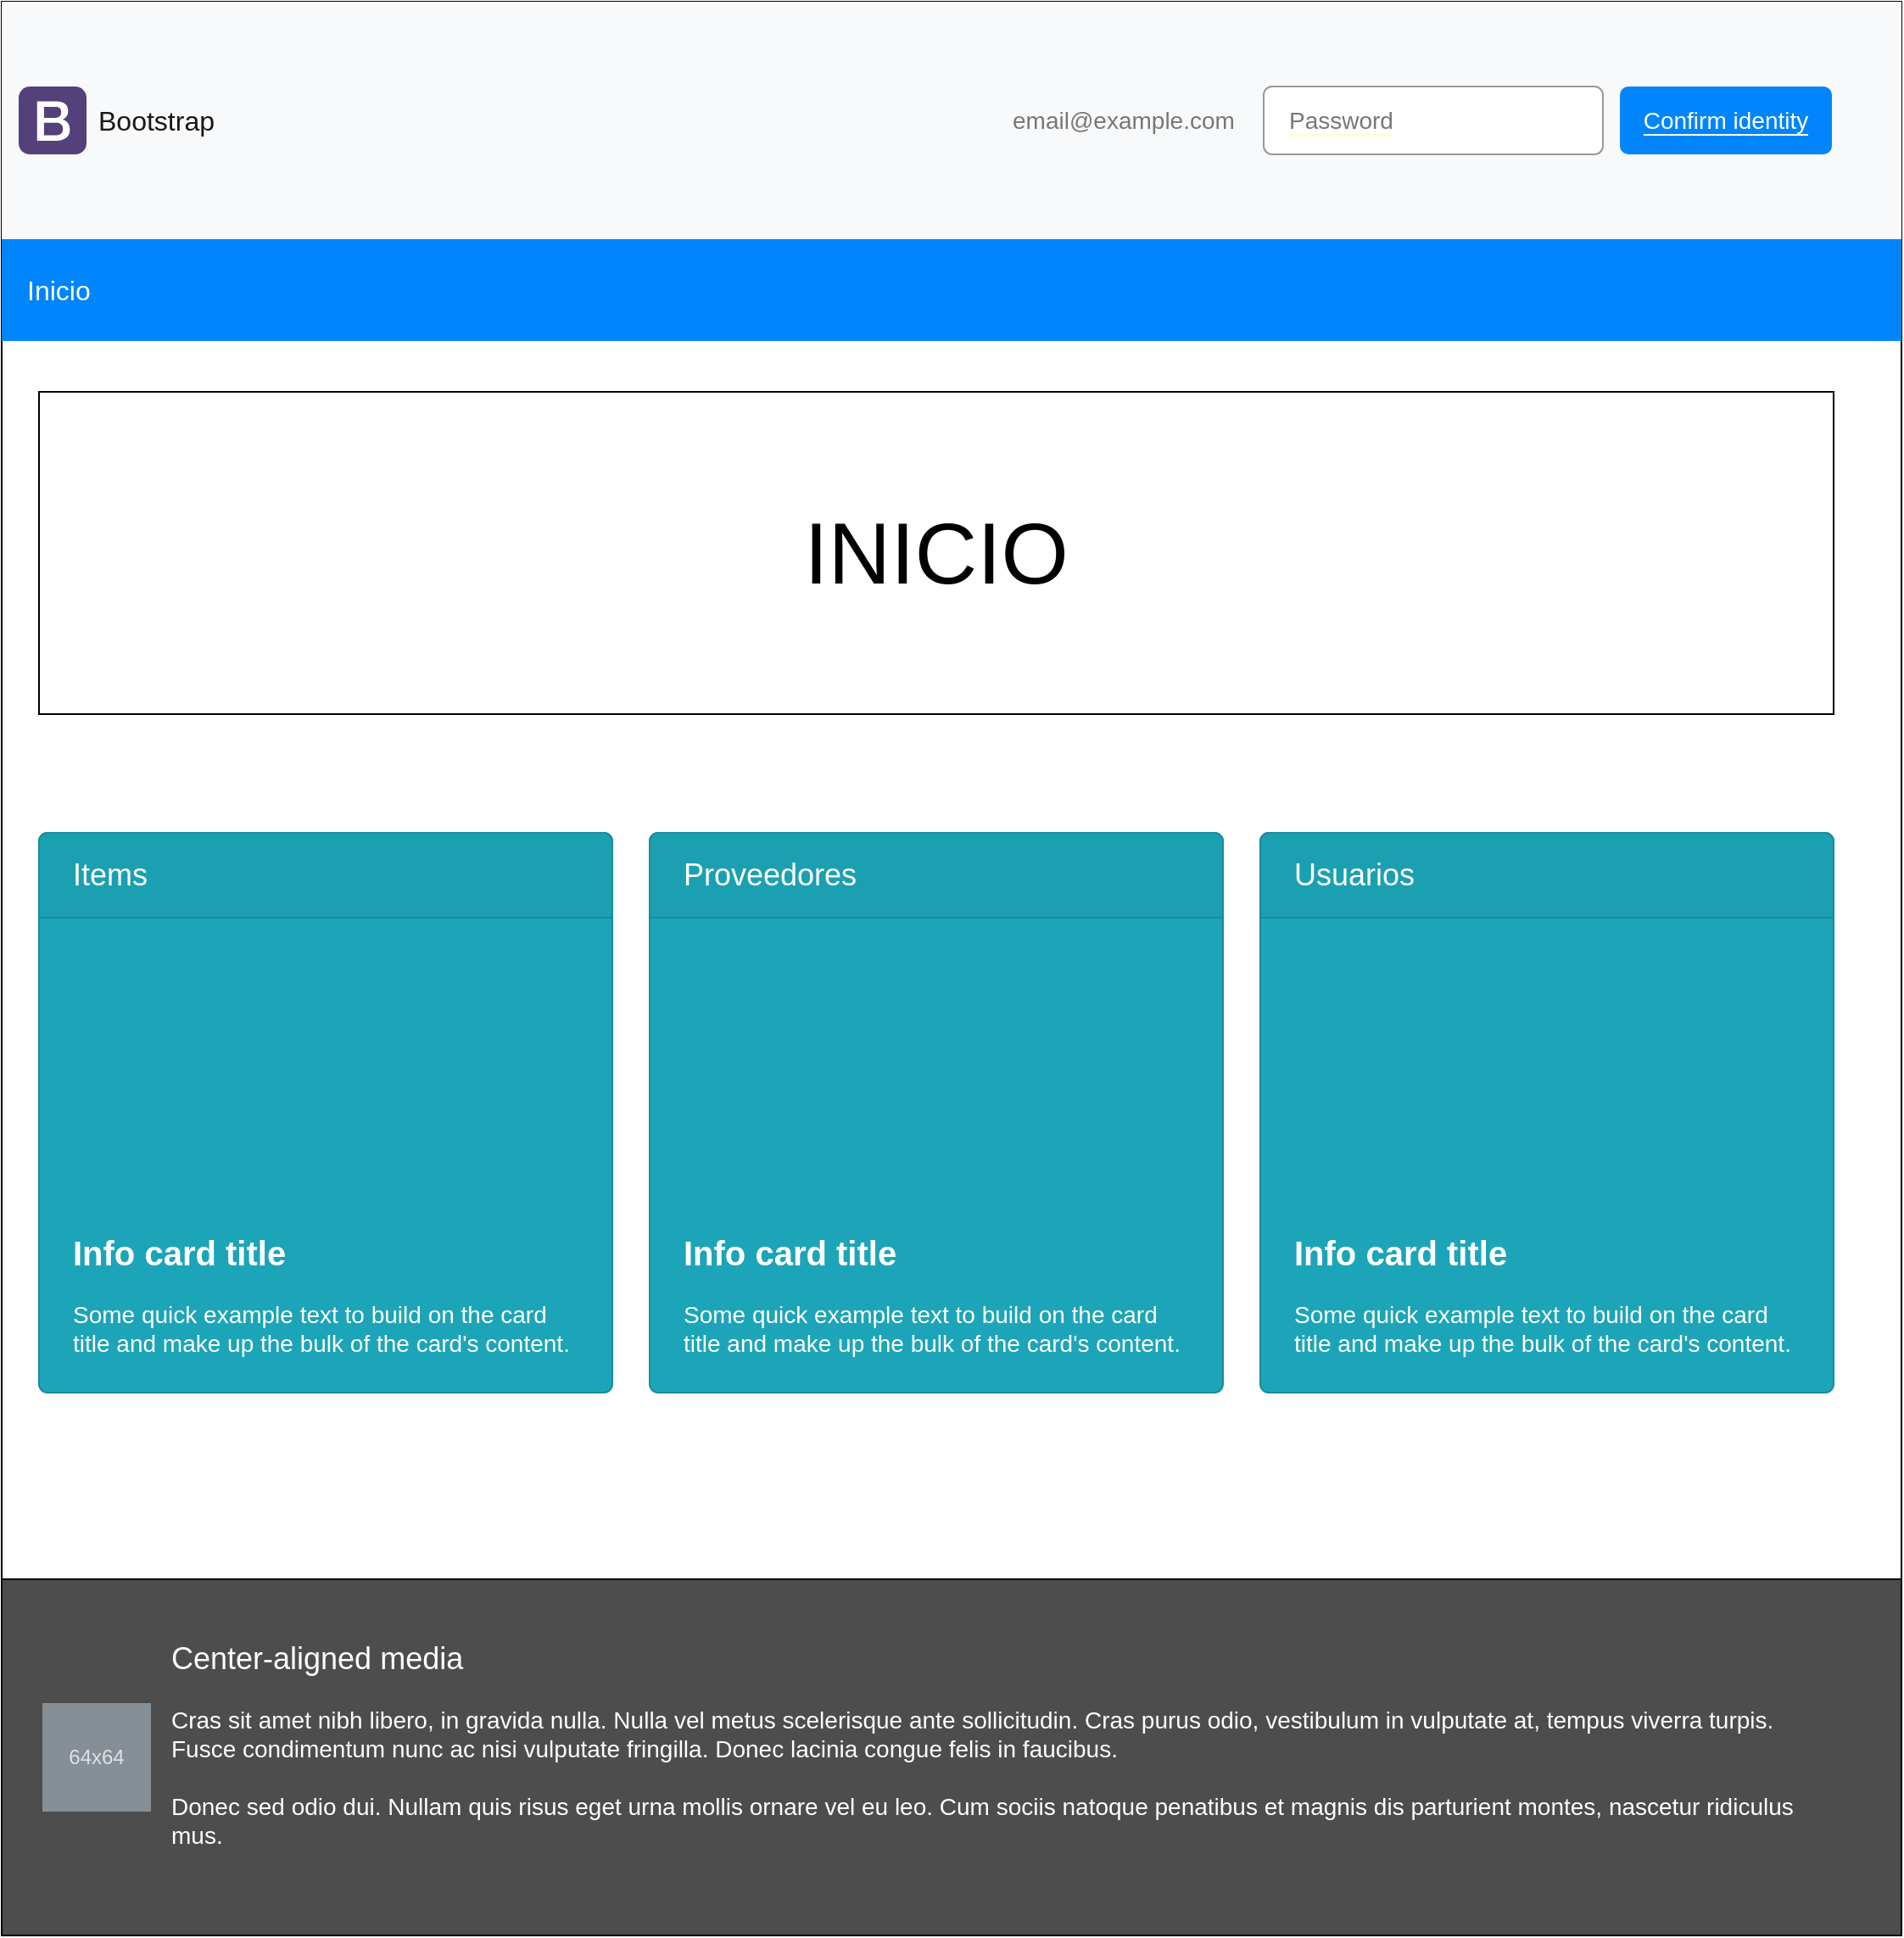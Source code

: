 <mxfile version="20.3.0" type="github" pages="5">
  <diagram name="Index" id="c9db0220-8083-56f3-ca83-edcdcd058819">
    <mxGraphModel dx="1422" dy="762" grid="1" gridSize="10" guides="1" tooltips="1" connect="1" arrows="1" fold="1" page="1" pageScale="1.5" pageWidth="826" pageHeight="1169" background="none" math="0" shadow="0">
      <root>
        <mxCell id="0" style=";html=1;" />
        <mxCell id="1" style=";html=1;" parent="0" />
        <mxCell id="CzayqD42HPKcdpD6ieUK-1" value="" style="rounded=0;whiteSpace=wrap;html=1;" parent="1" vertex="1">
          <mxGeometry x="40" y="20" width="1120" height="1120" as="geometry" />
        </mxCell>
        <mxCell id="CzayqD42HPKcdpD6ieUK-2" value="" style="rounded=0;whiteSpace=wrap;html=1;" parent="1" vertex="1">
          <mxGeometry x="40" y="40" width="1120" height="120" as="geometry" />
        </mxCell>
        <mxCell id="CzayqD42HPKcdpD6ieUK-4" value="Inicio" style="html=1;shadow=0;dashed=0;fillColor=#0085FC;strokeColor=none;fontSize=16;fontColor=#FFFFFF;align=left;spacing=15;" parent="1" vertex="1">
          <mxGeometry x="40" y="160" width="1120" height="60" as="geometry" />
        </mxCell>
        <mxCell id="CzayqD42HPKcdpD6ieUK-9" value="INICIO" style="rounded=0;whiteSpace=wrap;html=1;fontColor=#000000;fontSize=51;" parent="1" vertex="1">
          <mxGeometry x="62" y="250" width="1058" height="190" as="geometry" />
        </mxCell>
        <mxCell id="CzayqD42HPKcdpD6ieUK-11" value="" style="rounded=0;whiteSpace=wrap;html=1;fontSize=51;fontColor=#000000;fillStyle=auto;fillColor=#4D4D4D;" parent="1" vertex="1">
          <mxGeometry x="40" y="950" width="1120" height="210" as="geometry" />
        </mxCell>
        <mxCell id="arGuOmY1OhzPTYsuh53o-4" value="Bootstrap" style="html=1;shadow=0;dashed=0;fillColor=#F8F9FA;strokeColor=none;fontSize=16;fontColor=#181819;align=left;spacing=2;spacingLeft=55;" parent="1" vertex="1">
          <mxGeometry x="40" y="20" width="1120" height="140" as="geometry" />
        </mxCell>
        <mxCell id="arGuOmY1OhzPTYsuh53o-5" value="" style="html=1;shadow=0;dashed=0;shape=mxgraph.bootstrap.logo;fillColor=#54407A;strokeColor=none;sketch=0;" parent="arGuOmY1OhzPTYsuh53o-4" vertex="1">
          <mxGeometry width="40" height="40" relative="1" as="geometry">
            <mxPoint x="10" y="50" as="offset" />
          </mxGeometry>
        </mxCell>
        <mxCell id="arGuOmY1OhzPTYsuh53o-18" value="email@example.com" style="strokeColor=none;fillColor=none;fontColor=#777777;whiteSpace=wrap;align=left;verticalAlign=middle;fontStyle=0;fontSize=14;labelBackgroundColor=none;" parent="arGuOmY1OhzPTYsuh53o-4" vertex="1">
          <mxGeometry x="594" y="50" width="150" height="40" as="geometry" />
        </mxCell>
        <mxCell id="arGuOmY1OhzPTYsuh53o-19" value="&lt;span style=&quot;background-color: rgb(255, 255, 255);&quot;&gt;Password&lt;/span&gt;" style="html=1;shadow=0;dashed=0;shape=mxgraph.bootstrap.rrect;rSize=5;strokeColor=#999999;fillColor=#ffffff;fontColor=#777777;whiteSpace=wrap;align=left;verticalAlign=middle;fontStyle=0;fontSize=14;spacing=15;labelBackgroundColor=#FFFFCC;" parent="arGuOmY1OhzPTYsuh53o-4" vertex="1">
          <mxGeometry x="744" y="50" width="200" height="40" as="geometry" />
        </mxCell>
        <UserObject label="&lt;span style=&quot;background-color: rgb(0, 133, 252);&quot;&gt;Confirm identity&lt;/span&gt;" link="data:page/id,ek2a1HVFr89R4Xvts8B6" id="arGuOmY1OhzPTYsuh53o-20">
          <mxCell style="html=1;shadow=0;dashed=0;shape=mxgraph.bootstrap.rrect;rSize=5;strokeColor=none;fillColor=#0085FC;fontColor=#ffffff;whiteSpace=wrap;align=center;verticalAlign=middle;fontStyle=0;fontSize=14;spacing=14;labelBackgroundColor=#FFFFCC;" parent="arGuOmY1OhzPTYsuh53o-4" vertex="1">
            <mxGeometry x="954" y="50" width="125" height="40" as="geometry" />
          </mxCell>
        </UserObject>
        <mxCell id="arGuOmY1OhzPTYsuh53o-45" value="64x64" style="strokeColor=none;html=1;whiteSpace=wrap;fillColor=#868E96;fontColor=#DEE2E6;fillStyle=auto;" parent="1" vertex="1">
          <mxGeometry x="64" y="1023" width="64" height="64" as="geometry" />
        </mxCell>
        <mxCell id="arGuOmY1OhzPTYsuh53o-46" value="&lt;font color=&quot;#ffffff&quot;&gt;&lt;font style=&quot;font-size: 18px&quot;&gt;Center-aligned media&lt;/font&gt;&lt;br&gt;&lt;br&gt;Cras sit amet nibh libero, in gravida nulla. Nulla vel metus scelerisque ante sollicitudin. Cras purus odio, vestibulum in vulputate at, tempus viverra turpis. Fusce condimentum nunc ac nisi vulputate fringilla. Donec lacinia congue felis in faucibus.&lt;br&gt;&lt;br&gt;Donec sed odio dui. Nullam quis risus eget urna mollis ornare vel eu leo. Cum sociis natoque penatibus et magnis dis parturient montes, nascetur ridiculus mus.&lt;/font&gt;" style="strokeColor=none;fillColor=none;fontColor=#000000;perimeter=none;whiteSpace=wrap;resizeWidth=1;align=left;spacing=2;fontSize=14;verticalAlign=top;html=1;fillStyle=auto;" parent="1" vertex="1">
          <mxGeometry x="138" y="980" width="982" height="150" as="geometry" />
        </mxCell>
        <mxCell id="FqYY70fTlEoCQpPwU69L-1" value="&lt;b&gt;&lt;font style=&quot;font-size: 20px&quot;&gt;Info card title&lt;/font&gt;&lt;/b&gt;&lt;br style=&quot;font-size: 14px&quot;&gt;&lt;br style=&quot;font-size: 14px&quot;&gt;Some quick example text to build on the card title and make up the bulk of the card&#39;s content." style="html=1;shadow=0;dashed=0;shape=mxgraph.bootstrap.rrect;rSize=5;strokeColor=#188C9C;html=1;whiteSpace=wrap;fillColor=#1CA5B8;fontColor=#ffffff;verticalAlign=bottom;align=left;spacing=20;spacingBottom=0;fontSize=14;" parent="1" vertex="1">
          <mxGeometry x="62" y="510" width="338" height="330" as="geometry" />
        </mxCell>
        <mxCell id="FqYY70fTlEoCQpPwU69L-2" value="Items" style="html=1;shadow=0;dashed=0;shape=mxgraph.bootstrap.topButton;rSize=5;perimeter=none;whiteSpace=wrap;fillColor=#1BA0B2;strokeColor=#188C9C;fontColor=#ffffff;resizeWidth=1;fontSize=18;align=left;spacing=20;" parent="FqYY70fTlEoCQpPwU69L-1" vertex="1">
          <mxGeometry width="338" height="50" relative="1" as="geometry" />
        </mxCell>
        <mxCell id="FqYY70fTlEoCQpPwU69L-3" value="&lt;b&gt;&lt;font style=&quot;font-size: 20px&quot;&gt;Info card title&lt;/font&gt;&lt;/b&gt;&lt;br style=&quot;font-size: 14px&quot;&gt;&lt;br style=&quot;font-size: 14px&quot;&gt;Some quick example text to build on the card title and make up the bulk of the card&#39;s content." style="html=1;shadow=0;dashed=0;shape=mxgraph.bootstrap.rrect;rSize=5;strokeColor=#188C9C;html=1;whiteSpace=wrap;fillColor=#1CA5B8;fontColor=#ffffff;verticalAlign=bottom;align=left;spacing=20;spacingBottom=0;fontSize=14;" parent="1" vertex="1">
          <mxGeometry x="422" y="510" width="338" height="330" as="geometry" />
        </mxCell>
        <mxCell id="FqYY70fTlEoCQpPwU69L-4" value="Proveedores" style="html=1;shadow=0;dashed=0;shape=mxgraph.bootstrap.topButton;rSize=5;perimeter=none;whiteSpace=wrap;fillColor=#1BA0B2;strokeColor=#188C9C;fontColor=#ffffff;resizeWidth=1;fontSize=18;align=left;spacing=20;" parent="FqYY70fTlEoCQpPwU69L-3" vertex="1">
          <mxGeometry width="338" height="50" relative="1" as="geometry" />
        </mxCell>
        <mxCell id="FqYY70fTlEoCQpPwU69L-5" value="&lt;b&gt;&lt;font style=&quot;font-size: 20px&quot;&gt;Info card title&lt;/font&gt;&lt;/b&gt;&lt;br style=&quot;font-size: 14px&quot;&gt;&lt;br style=&quot;font-size: 14px&quot;&gt;Some quick example text to build on the card title and make up the bulk of the card&#39;s content." style="html=1;shadow=0;dashed=0;shape=mxgraph.bootstrap.rrect;rSize=5;strokeColor=#188C9C;html=1;whiteSpace=wrap;fillColor=#1CA5B8;fontColor=#ffffff;verticalAlign=bottom;align=left;spacing=20;spacingBottom=0;fontSize=14;" parent="1" vertex="1">
          <mxGeometry x="782" y="510" width="338" height="330" as="geometry" />
        </mxCell>
        <mxCell id="FqYY70fTlEoCQpPwU69L-6" value="Usuarios" style="html=1;shadow=0;dashed=0;shape=mxgraph.bootstrap.topButton;rSize=5;perimeter=none;whiteSpace=wrap;fillColor=#1BA0B2;strokeColor=#188C9C;fontColor=#ffffff;resizeWidth=1;fontSize=18;align=left;spacing=20;" parent="FqYY70fTlEoCQpPwU69L-5" vertex="1">
          <mxGeometry width="338" height="50" relative="1" as="geometry" />
        </mxCell>
      </root>
    </mxGraphModel>
  </diagram>
  <diagram name="Index-empleados" id="ek2a1HVFr89R4Xvts8B6">
    <mxGraphModel dx="1422" dy="762" grid="1" gridSize="10" guides="1" tooltips="1" connect="1" arrows="1" fold="1" page="1" pageScale="1.5" pageWidth="826" pageHeight="1169" background="none" math="0" shadow="0">
      <root>
        <mxCell id="RnBE56Kpl-jtT1RoDzz--0" style=";html=1;" />
        <mxCell id="RnBE56Kpl-jtT1RoDzz--1" style=";html=1;" parent="RnBE56Kpl-jtT1RoDzz--0" />
        <mxCell id="RnBE56Kpl-jtT1RoDzz--2" value="" style="rounded=0;whiteSpace=wrap;html=1;" parent="RnBE56Kpl-jtT1RoDzz--1" vertex="1">
          <mxGeometry x="40" y="20" width="1120" height="1120" as="geometry" />
        </mxCell>
        <mxCell id="RnBE56Kpl-jtT1RoDzz--3" value="" style="rounded=0;whiteSpace=wrap;html=1;" parent="RnBE56Kpl-jtT1RoDzz--1" vertex="1">
          <mxGeometry x="40" y="40" width="1120" height="120" as="geometry" />
        </mxCell>
        <mxCell id="RnBE56Kpl-jtT1RoDzz--4" value="Inicio" style="html=1;shadow=0;dashed=0;fillColor=#0085FC;strokeColor=none;fontSize=16;fontColor=#FFFFFF;align=left;spacing=15;" parent="RnBE56Kpl-jtT1RoDzz--1" vertex="1">
          <mxGeometry x="40" y="160" width="1120" height="60" as="geometry" />
        </mxCell>
        <mxCell id="RnBE56Kpl-jtT1RoDzz--5" value="INICIO" style="rounded=0;whiteSpace=wrap;html=1;fontColor=#000000;fontSize=51;" parent="RnBE56Kpl-jtT1RoDzz--1" vertex="1">
          <mxGeometry x="62" y="250" width="1058" height="190" as="geometry" />
        </mxCell>
        <mxCell id="RnBE56Kpl-jtT1RoDzz--6" value="" style="rounded=0;whiteSpace=wrap;html=1;fontSize=51;fontColor=#000000;fillStyle=auto;fillColor=#4D4D4D;" parent="RnBE56Kpl-jtT1RoDzz--1" vertex="1">
          <mxGeometry x="40" y="950" width="1120" height="210" as="geometry" />
        </mxCell>
        <mxCell id="RnBE56Kpl-jtT1RoDzz--7" value="Bootstrap" style="html=1;shadow=0;dashed=0;fillColor=#F8F9FA;strokeColor=none;fontSize=16;fontColor=#181819;align=left;spacing=2;spacingLeft=55;" parent="RnBE56Kpl-jtT1RoDzz--1" vertex="1">
          <mxGeometry x="40" y="20" width="1120" height="140" as="geometry" />
        </mxCell>
        <mxCell id="RnBE56Kpl-jtT1RoDzz--8" value="" style="html=1;shadow=0;dashed=0;shape=mxgraph.bootstrap.logo;fillColor=#54407A;strokeColor=none;sketch=0;" parent="RnBE56Kpl-jtT1RoDzz--7" vertex="1">
          <mxGeometry width="40" height="40" relative="1" as="geometry">
            <mxPoint x="10" y="50" as="offset" />
          </mxGeometry>
        </mxCell>
        <mxCell id="RnBE56Kpl-jtT1RoDzz--9" value="Nombre Usuario&#xa;Rol: Empleado" style="strokeColor=none;fillColor=none;fontColor=#777777;whiteSpace=wrap;align=left;verticalAlign=middle;fontStyle=0;fontSize=22;labelBackgroundColor=none;" parent="RnBE56Kpl-jtT1RoDzz--7" vertex="1">
          <mxGeometry x="770" y="50" width="226" height="40" as="geometry" />
        </mxCell>
        <mxCell id="mjruQPJQomf16IUk4C8H-7" value="" style="ellipse;whiteSpace=wrap;html=1;aspect=fixed;" parent="RnBE56Kpl-jtT1RoDzz--7" vertex="1">
          <mxGeometry x="1000" y="30" width="80" height="80" as="geometry" />
        </mxCell>
        <mxCell id="RnBE56Kpl-jtT1RoDzz--12" value="64x64" style="strokeColor=none;html=1;whiteSpace=wrap;fillColor=#868E96;fontColor=#DEE2E6;fillStyle=auto;" parent="RnBE56Kpl-jtT1RoDzz--1" vertex="1">
          <mxGeometry x="64" y="1023" width="64" height="64" as="geometry" />
        </mxCell>
        <mxCell id="RnBE56Kpl-jtT1RoDzz--13" value="&lt;font color=&quot;#ffffff&quot;&gt;&lt;font style=&quot;font-size: 18px&quot;&gt;Center-aligned media&lt;/font&gt;&lt;br&gt;&lt;br&gt;Cras sit amet nibh libero, in gravida nulla. Nulla vel metus scelerisque ante sollicitudin. Cras purus odio, vestibulum in vulputate at, tempus viverra turpis. Fusce condimentum nunc ac nisi vulputate fringilla. Donec lacinia congue felis in faucibus.&lt;br&gt;&lt;br&gt;Donec sed odio dui. Nullam quis risus eget urna mollis ornare vel eu leo. Cum sociis natoque penatibus et magnis dis parturient montes, nascetur ridiculus mus.&lt;/font&gt;" style="strokeColor=none;fillColor=none;fontColor=#000000;perimeter=none;whiteSpace=wrap;resizeWidth=1;align=left;spacing=2;fontSize=14;verticalAlign=top;html=1;fillStyle=auto;" parent="RnBE56Kpl-jtT1RoDzz--1" vertex="1">
          <mxGeometry x="138" y="980" width="982" height="150" as="geometry" />
        </mxCell>
        <mxCell id="RnBE56Kpl-jtT1RoDzz--14" value="&lt;b&gt;&lt;font style=&quot;font-size: 20px&quot;&gt;Info card title&lt;/font&gt;&lt;/b&gt;&lt;br style=&quot;font-size: 14px&quot;&gt;&lt;br style=&quot;font-size: 14px&quot;&gt;Some quick example text to build on the card title and make up the bulk of the card&#39;s content." style="html=1;shadow=0;dashed=0;shape=mxgraph.bootstrap.rrect;rSize=5;strokeColor=#188C9C;html=1;whiteSpace=wrap;fillColor=#1CA5B8;fontColor=#ffffff;verticalAlign=bottom;align=left;spacing=20;spacingBottom=0;fontSize=14;" parent="RnBE56Kpl-jtT1RoDzz--1" vertex="1">
          <mxGeometry x="62" y="510" width="338" height="330" as="geometry" />
        </mxCell>
        <mxCell id="RnBE56Kpl-jtT1RoDzz--15" value="Items" style="html=1;shadow=0;dashed=0;shape=mxgraph.bootstrap.topButton;rSize=5;perimeter=none;whiteSpace=wrap;fillColor=#1BA0B2;strokeColor=#188C9C;fontColor=#ffffff;resizeWidth=1;fontSize=18;align=left;spacing=20;" parent="RnBE56Kpl-jtT1RoDzz--14" vertex="1">
          <mxGeometry width="338" height="50" relative="1" as="geometry" />
        </mxCell>
        <mxCell id="RnBE56Kpl-jtT1RoDzz--16" value="&lt;b&gt;&lt;font style=&quot;font-size: 20px&quot;&gt;Info card title&lt;/font&gt;&lt;/b&gt;&lt;br style=&quot;font-size: 14px&quot;&gt;&lt;br style=&quot;font-size: 14px&quot;&gt;Some quick example text to build on the card title and make up the bulk of the card&#39;s content." style="html=1;shadow=0;dashed=0;shape=mxgraph.bootstrap.rrect;rSize=5;strokeColor=#188C9C;html=1;whiteSpace=wrap;fillColor=#1CA5B8;fontColor=#ffffff;verticalAlign=bottom;align=left;spacing=20;spacingBottom=0;fontSize=14;" parent="RnBE56Kpl-jtT1RoDzz--1" vertex="1">
          <mxGeometry x="422" y="510" width="338" height="330" as="geometry" />
        </mxCell>
        <mxCell id="RnBE56Kpl-jtT1RoDzz--17" value="Proveedores" style="html=1;shadow=0;dashed=0;shape=mxgraph.bootstrap.topButton;rSize=5;perimeter=none;whiteSpace=wrap;fillColor=#1BA0B2;strokeColor=#188C9C;fontColor=#ffffff;resizeWidth=1;fontSize=18;align=left;spacing=20;" parent="RnBE56Kpl-jtT1RoDzz--16" vertex="1">
          <mxGeometry width="338" height="50" relative="1" as="geometry" />
        </mxCell>
        <mxCell id="RnBE56Kpl-jtT1RoDzz--18" value="&lt;b&gt;&lt;font style=&quot;font-size: 20px&quot;&gt;Info card title&lt;/font&gt;&lt;/b&gt;&lt;br style=&quot;font-size: 14px&quot;&gt;&lt;br style=&quot;font-size: 14px&quot;&gt;Some quick example text to build on the card title and make up the bulk of the card&#39;s content." style="html=1;shadow=0;dashed=0;shape=mxgraph.bootstrap.rrect;rSize=5;strokeColor=#188C9C;html=1;whiteSpace=wrap;fillColor=#1CA5B8;fontColor=#ffffff;verticalAlign=bottom;align=left;spacing=20;spacingBottom=0;fontSize=14;" parent="RnBE56Kpl-jtT1RoDzz--1" vertex="1">
          <mxGeometry x="782" y="510" width="338" height="330" as="geometry" />
        </mxCell>
        <mxCell id="RnBE56Kpl-jtT1RoDzz--19" value="Usuarios" style="html=1;shadow=0;dashed=0;shape=mxgraph.bootstrap.topButton;rSize=5;perimeter=none;whiteSpace=wrap;fillColor=#1BA0B2;strokeColor=#188C9C;fontColor=#ffffff;resizeWidth=1;fontSize=18;align=left;spacing=20;" parent="RnBE56Kpl-jtT1RoDzz--18" vertex="1">
          <mxGeometry width="338" height="50" relative="1" as="geometry" />
        </mxCell>
        <mxCell id="mjruQPJQomf16IUk4C8H-0" value="Items" style="fillColor=none;strokeColor=none;fontSize=14;fontColor=#ffffff;align=center;" parent="RnBE56Kpl-jtT1RoDzz--1" vertex="1">
          <mxGeometry x="100" y="170" width="70" height="40" as="geometry" />
        </mxCell>
        <mxCell id="mjruQPJQomf16IUk4C8H-1" value="Proveedores" style="fillColor=none;strokeColor=none;fontSize=14;fontColor=#FFFFFF;align=center;" parent="RnBE56Kpl-jtT1RoDzz--1" vertex="1">
          <mxGeometry x="183" y="170" width="70" height="40" as="geometry" />
        </mxCell>
        <mxCell id="jYcDVgLQ6dVugDmU01MS-47" value="" style="html=1;shadow=0;dashed=0;shape=mxgraph.bootstrap.rrect;rSize=5;fillColor=#ffffff;strokeColor=#999999;" vertex="1" parent="RnBE56Kpl-jtT1RoDzz--1">
          <mxGeometry x="110" y="220" width="140" height="110" as="geometry" />
        </mxCell>
        <UserObject label="Listar" link="data:page/id,Bl9r_tnIgVZzB34JE_OK" id="jYcDVgLQ6dVugDmU01MS-49">
          <mxCell style="fillColor=none;strokeColor=none;align=left;spacing=20;fontSize=14;" vertex="1" parent="jYcDVgLQ6dVugDmU01MS-47">
            <mxGeometry width="140" height="30" relative="1" as="geometry">
              <mxPoint y="10" as="offset" />
            </mxGeometry>
          </mxCell>
        </UserObject>
        <mxCell id="jYcDVgLQ6dVugDmU01MS-50" value="Crear" style="fillColor=none;strokeColor=none;align=left;spacing=20;fontSize=14;" vertex="1" parent="jYcDVgLQ6dVugDmU01MS-47">
          <mxGeometry width="140" height="30" relative="1" as="geometry">
            <mxPoint y="40" as="offset" />
          </mxGeometry>
        </mxCell>
        <mxCell id="jYcDVgLQ6dVugDmU01MS-52" value="Buscar" style="fillColor=none;strokeColor=none;align=left;spacing=20;fontSize=14;" vertex="1" parent="jYcDVgLQ6dVugDmU01MS-47">
          <mxGeometry y="70" width="140" height="30" as="geometry" />
        </mxCell>
        <mxCell id="jYcDVgLQ6dVugDmU01MS-53" value="" style="html=1;shadow=0;dashed=0;shape=mxgraph.bootstrap.rrect;rSize=5;fillColor=#ffffff;strokeColor=#999999;" vertex="1" parent="RnBE56Kpl-jtT1RoDzz--1">
          <mxGeometry x="250" y="220" width="140" height="110" as="geometry" />
        </mxCell>
        <UserObject label="Listar" link="data:page/id,VOCZ4VvO1jw1s_EWG8sN" id="jYcDVgLQ6dVugDmU01MS-54">
          <mxCell style="fillColor=none;strokeColor=none;align=left;spacing=20;fontSize=14;" vertex="1" parent="jYcDVgLQ6dVugDmU01MS-53">
            <mxGeometry width="140" height="30" relative="1" as="geometry">
              <mxPoint y="10" as="offset" />
            </mxGeometry>
          </mxCell>
        </UserObject>
        <mxCell id="jYcDVgLQ6dVugDmU01MS-56" value="Buscar" style="fillColor=none;strokeColor=none;align=left;spacing=20;fontSize=14;" vertex="1" parent="jYcDVgLQ6dVugDmU01MS-53">
          <mxGeometry y="40" width="140" height="30" as="geometry" />
        </mxCell>
      </root>
    </mxGraphModel>
  </diagram>
  <diagram name="Index-administradores" id="wHwcoBsra2uc570wlZz3">
    <mxGraphModel dx="1422" dy="762" grid="1" gridSize="10" guides="1" tooltips="1" connect="1" arrows="1" fold="1" page="1" pageScale="1.5" pageWidth="826" pageHeight="1169" background="none" math="0" shadow="0">
      <root>
        <mxCell id="hGYLY7eiJm1UfpJ3dmE9-0" style=";html=1;" />
        <mxCell id="hGYLY7eiJm1UfpJ3dmE9-1" style=";html=1;" parent="hGYLY7eiJm1UfpJ3dmE9-0" />
        <mxCell id="hGYLY7eiJm1UfpJ3dmE9-2" value="" style="rounded=0;whiteSpace=wrap;html=1;" vertex="1" parent="hGYLY7eiJm1UfpJ3dmE9-1">
          <mxGeometry x="40" y="20" width="1120" height="1120" as="geometry" />
        </mxCell>
        <mxCell id="hGYLY7eiJm1UfpJ3dmE9-3" value="" style="rounded=0;whiteSpace=wrap;html=1;" vertex="1" parent="hGYLY7eiJm1UfpJ3dmE9-1">
          <mxGeometry x="40" y="40" width="1120" height="120" as="geometry" />
        </mxCell>
        <mxCell id="hGYLY7eiJm1UfpJ3dmE9-4" value="Inicio" style="html=1;shadow=0;dashed=0;fillColor=#0085FC;strokeColor=none;fontSize=16;fontColor=#FFFFFF;align=left;spacing=15;" vertex="1" parent="hGYLY7eiJm1UfpJ3dmE9-1">
          <mxGeometry x="40" y="160" width="1120" height="60" as="geometry" />
        </mxCell>
        <mxCell id="hGYLY7eiJm1UfpJ3dmE9-5" value="INICIO" style="rounded=0;whiteSpace=wrap;html=1;fontColor=#000000;fontSize=51;" vertex="1" parent="hGYLY7eiJm1UfpJ3dmE9-1">
          <mxGeometry x="62" y="250" width="1058" height="190" as="geometry" />
        </mxCell>
        <mxCell id="hGYLY7eiJm1UfpJ3dmE9-6" value="" style="rounded=0;whiteSpace=wrap;html=1;fontSize=51;fontColor=#000000;fillStyle=auto;fillColor=#4D4D4D;" vertex="1" parent="hGYLY7eiJm1UfpJ3dmE9-1">
          <mxGeometry x="40" y="950" width="1120" height="210" as="geometry" />
        </mxCell>
        <mxCell id="hGYLY7eiJm1UfpJ3dmE9-7" value="Bootstrap" style="html=1;shadow=0;dashed=0;fillColor=#F8F9FA;strokeColor=none;fontSize=16;fontColor=#181819;align=left;spacing=2;spacingLeft=55;" vertex="1" parent="hGYLY7eiJm1UfpJ3dmE9-1">
          <mxGeometry x="40" y="20" width="1120" height="140" as="geometry" />
        </mxCell>
        <mxCell id="hGYLY7eiJm1UfpJ3dmE9-8" value="" style="html=1;shadow=0;dashed=0;shape=mxgraph.bootstrap.logo;fillColor=#54407A;strokeColor=none;sketch=0;" vertex="1" parent="hGYLY7eiJm1UfpJ3dmE9-7">
          <mxGeometry width="40" height="40" relative="1" as="geometry">
            <mxPoint x="10" y="50" as="offset" />
          </mxGeometry>
        </mxCell>
        <mxCell id="hGYLY7eiJm1UfpJ3dmE9-9" value="Nombre Usuario&#xa;Rol: Administrador" style="strokeColor=none;fillColor=none;fontColor=#777777;whiteSpace=wrap;align=left;verticalAlign=middle;fontStyle=0;fontSize=22;labelBackgroundColor=none;" vertex="1" parent="hGYLY7eiJm1UfpJ3dmE9-7">
          <mxGeometry x="770" y="50" width="226" height="40" as="geometry" />
        </mxCell>
        <mxCell id="hGYLY7eiJm1UfpJ3dmE9-10" value="" style="ellipse;whiteSpace=wrap;html=1;aspect=fixed;" vertex="1" parent="hGYLY7eiJm1UfpJ3dmE9-7">
          <mxGeometry x="1000" y="30" width="80" height="80" as="geometry" />
        </mxCell>
        <mxCell id="hGYLY7eiJm1UfpJ3dmE9-11" value="64x64" style="strokeColor=none;html=1;whiteSpace=wrap;fillColor=#868E96;fontColor=#DEE2E6;fillStyle=auto;" vertex="1" parent="hGYLY7eiJm1UfpJ3dmE9-1">
          <mxGeometry x="64" y="1023" width="64" height="64" as="geometry" />
        </mxCell>
        <mxCell id="hGYLY7eiJm1UfpJ3dmE9-12" value="&lt;font color=&quot;#ffffff&quot;&gt;&lt;font style=&quot;font-size: 18px&quot;&gt;Center-aligned media&lt;/font&gt;&lt;br&gt;&lt;br&gt;Cras sit amet nibh libero, in gravida nulla. Nulla vel metus scelerisque ante sollicitudin. Cras purus odio, vestibulum in vulputate at, tempus viverra turpis. Fusce condimentum nunc ac nisi vulputate fringilla. Donec lacinia congue felis in faucibus.&lt;br&gt;&lt;br&gt;Donec sed odio dui. Nullam quis risus eget urna mollis ornare vel eu leo. Cum sociis natoque penatibus et magnis dis parturient montes, nascetur ridiculus mus.&lt;/font&gt;" style="strokeColor=none;fillColor=none;fontColor=#000000;perimeter=none;whiteSpace=wrap;resizeWidth=1;align=left;spacing=2;fontSize=14;verticalAlign=top;html=1;fillStyle=auto;" vertex="1" parent="hGYLY7eiJm1UfpJ3dmE9-1">
          <mxGeometry x="138" y="980" width="982" height="150" as="geometry" />
        </mxCell>
        <mxCell id="hGYLY7eiJm1UfpJ3dmE9-13" value="&lt;b&gt;&lt;font style=&quot;font-size: 20px&quot;&gt;Info card title&lt;/font&gt;&lt;/b&gt;&lt;br style=&quot;font-size: 14px&quot;&gt;&lt;br style=&quot;font-size: 14px&quot;&gt;Some quick example text to build on the card title and make up the bulk of the card&#39;s content." style="html=1;shadow=0;dashed=0;shape=mxgraph.bootstrap.rrect;rSize=5;strokeColor=#188C9C;html=1;whiteSpace=wrap;fillColor=#1CA5B8;fontColor=#ffffff;verticalAlign=bottom;align=left;spacing=20;spacingBottom=0;fontSize=14;" vertex="1" parent="hGYLY7eiJm1UfpJ3dmE9-1">
          <mxGeometry x="62" y="510" width="338" height="330" as="geometry" />
        </mxCell>
        <mxCell id="hGYLY7eiJm1UfpJ3dmE9-14" value="Items" style="html=1;shadow=0;dashed=0;shape=mxgraph.bootstrap.topButton;rSize=5;perimeter=none;whiteSpace=wrap;fillColor=#1BA0B2;strokeColor=#188C9C;fontColor=#ffffff;resizeWidth=1;fontSize=18;align=left;spacing=20;" vertex="1" parent="hGYLY7eiJm1UfpJ3dmE9-13">
          <mxGeometry width="338" height="50" relative="1" as="geometry" />
        </mxCell>
        <mxCell id="hGYLY7eiJm1UfpJ3dmE9-15" value="&lt;b&gt;&lt;font style=&quot;font-size: 20px&quot;&gt;Info card title&lt;/font&gt;&lt;/b&gt;&lt;br style=&quot;font-size: 14px&quot;&gt;&lt;br style=&quot;font-size: 14px&quot;&gt;Some quick example text to build on the card title and make up the bulk of the card&#39;s content." style="html=1;shadow=0;dashed=0;shape=mxgraph.bootstrap.rrect;rSize=5;strokeColor=#188C9C;html=1;whiteSpace=wrap;fillColor=#1CA5B8;fontColor=#ffffff;verticalAlign=bottom;align=left;spacing=20;spacingBottom=0;fontSize=14;" vertex="1" parent="hGYLY7eiJm1UfpJ3dmE9-1">
          <mxGeometry x="422" y="510" width="338" height="330" as="geometry" />
        </mxCell>
        <mxCell id="hGYLY7eiJm1UfpJ3dmE9-16" value="Proveedores" style="html=1;shadow=0;dashed=0;shape=mxgraph.bootstrap.topButton;rSize=5;perimeter=none;whiteSpace=wrap;fillColor=#1BA0B2;strokeColor=#188C9C;fontColor=#ffffff;resizeWidth=1;fontSize=18;align=left;spacing=20;" vertex="1" parent="hGYLY7eiJm1UfpJ3dmE9-15">
          <mxGeometry width="338" height="50" relative="1" as="geometry" />
        </mxCell>
        <mxCell id="hGYLY7eiJm1UfpJ3dmE9-17" value="&lt;b&gt;&lt;font style=&quot;font-size: 20px&quot;&gt;Info card title&lt;/font&gt;&lt;/b&gt;&lt;br style=&quot;font-size: 14px&quot;&gt;&lt;br style=&quot;font-size: 14px&quot;&gt;Some quick example text to build on the card title and make up the bulk of the card&#39;s content." style="html=1;shadow=0;dashed=0;shape=mxgraph.bootstrap.rrect;rSize=5;strokeColor=#188C9C;html=1;whiteSpace=wrap;fillColor=#1CA5B8;fontColor=#ffffff;verticalAlign=bottom;align=left;spacing=20;spacingBottom=0;fontSize=14;" vertex="1" parent="hGYLY7eiJm1UfpJ3dmE9-1">
          <mxGeometry x="782" y="510" width="338" height="330" as="geometry" />
        </mxCell>
        <mxCell id="hGYLY7eiJm1UfpJ3dmE9-18" value="Usuarios" style="html=1;shadow=0;dashed=0;shape=mxgraph.bootstrap.topButton;rSize=5;perimeter=none;whiteSpace=wrap;fillColor=#1BA0B2;strokeColor=#188C9C;fontColor=#ffffff;resizeWidth=1;fontSize=18;align=left;spacing=20;" vertex="1" parent="hGYLY7eiJm1UfpJ3dmE9-17">
          <mxGeometry width="338" height="50" relative="1" as="geometry" />
        </mxCell>
        <mxCell id="bODxGHOfOsShudrwNY1a-0" value="Items" style="fillColor=none;strokeColor=none;fontSize=14;fontColor=#ffffff;align=center;" vertex="1" parent="hGYLY7eiJm1UfpJ3dmE9-1">
          <mxGeometry x="100" y="170" width="70" height="40" as="geometry" />
        </mxCell>
        <mxCell id="bODxGHOfOsShudrwNY1a-1" value="Proveedores" style="fillColor=none;strokeColor=none;fontSize=14;fontColor=#FFFFFF;align=center;" vertex="1" parent="hGYLY7eiJm1UfpJ3dmE9-1">
          <mxGeometry x="183" y="170" width="70" height="40" as="geometry" />
        </mxCell>
        <mxCell id="bODxGHOfOsShudrwNY1a-2" value="Empleados" style="fillColor=none;strokeColor=none;fontSize=14;fontColor=#FFFFFF;align=center;spacingRight=0;" vertex="1" parent="hGYLY7eiJm1UfpJ3dmE9-1">
          <mxGeometry x="264" y="170" width="80" height="40" as="geometry" />
        </mxCell>
        <mxCell id="_n5iNERMjv1MA-G6UYkl-0" value="" style="html=1;shadow=0;dashed=0;shape=mxgraph.bootstrap.rrect;rSize=5;fillColor=#ffffff;strokeColor=#999999;" vertex="1" parent="hGYLY7eiJm1UfpJ3dmE9-1">
          <mxGeometry x="110" y="220" width="140" height="110" as="geometry" />
        </mxCell>
        <UserObject label="Listar" link="data:page/id,Bl9r_tnIgVZzB34JE_OK" id="_n5iNERMjv1MA-G6UYkl-1">
          <mxCell style="fillColor=none;strokeColor=none;align=left;spacing=20;fontSize=14;" vertex="1" parent="_n5iNERMjv1MA-G6UYkl-0">
            <mxGeometry width="140" height="30" relative="1" as="geometry">
              <mxPoint y="10" as="offset" />
            </mxGeometry>
          </mxCell>
        </UserObject>
        <mxCell id="_n5iNERMjv1MA-G6UYkl-2" value="Buscar" style="fillColor=none;strokeColor=none;align=left;spacing=20;fontSize=14;" vertex="1" parent="_n5iNERMjv1MA-G6UYkl-0">
          <mxGeometry width="140" height="30" relative="1" as="geometry">
            <mxPoint y="40" as="offset" />
          </mxGeometry>
        </mxCell>
        <mxCell id="_n5iNERMjv1MA-G6UYkl-4" value="" style="html=1;shadow=0;dashed=0;shape=mxgraph.bootstrap.rrect;rSize=5;fillColor=#ffffff;strokeColor=#999999;" vertex="1" parent="hGYLY7eiJm1UfpJ3dmE9-1">
          <mxGeometry x="250" y="220" width="140" height="110" as="geometry" />
        </mxCell>
        <UserObject label="Listar" link="data:page/id,VOCZ4VvO1jw1s_EWG8sN" id="_n5iNERMjv1MA-G6UYkl-5">
          <mxCell style="fillColor=none;strokeColor=none;align=left;spacing=20;fontSize=14;" vertex="1" parent="_n5iNERMjv1MA-G6UYkl-4">
            <mxGeometry width="140" height="30" relative="1" as="geometry">
              <mxPoint y="10" as="offset" />
            </mxGeometry>
          </mxCell>
        </UserObject>
        <mxCell id="_n5iNERMjv1MA-G6UYkl-6" value="Crear" style="fillColor=none;strokeColor=none;align=left;spacing=20;fontSize=14;" vertex="1" parent="_n5iNERMjv1MA-G6UYkl-4">
          <mxGeometry y="40" width="140" height="30" as="geometry" />
        </mxCell>
        <mxCell id="_n5iNERMjv1MA-G6UYkl-10" value="Buscar" style="fillColor=none;strokeColor=none;align=left;spacing=20;fontSize=14;" vertex="1" parent="_n5iNERMjv1MA-G6UYkl-4">
          <mxGeometry y="70" width="140" height="30" as="geometry" />
        </mxCell>
        <mxCell id="_n5iNERMjv1MA-G6UYkl-7" value="" style="html=1;shadow=0;dashed=0;shape=mxgraph.bootstrap.rrect;rSize=5;fillColor=#ffffff;strokeColor=#999999;" vertex="1" parent="hGYLY7eiJm1UfpJ3dmE9-1">
          <mxGeometry x="390" y="220" width="140" height="110" as="geometry" />
        </mxCell>
        <mxCell id="_n5iNERMjv1MA-G6UYkl-8" value="Listar" style="fillColor=none;strokeColor=none;align=left;spacing=20;fontSize=14;" vertex="1" parent="_n5iNERMjv1MA-G6UYkl-7">
          <mxGeometry width="140" height="30" relative="1" as="geometry">
            <mxPoint y="10" as="offset" />
          </mxGeometry>
        </mxCell>
        <mxCell id="_n5iNERMjv1MA-G6UYkl-9" value="Crear" style="fillColor=none;strokeColor=none;align=left;spacing=20;fontSize=14;" vertex="1" parent="_n5iNERMjv1MA-G6UYkl-7">
          <mxGeometry y="40" width="140" height="30" as="geometry" />
        </mxCell>
        <mxCell id="_n5iNERMjv1MA-G6UYkl-11" value="Buscar" style="fillColor=none;strokeColor=none;align=left;spacing=20;fontSize=14;" vertex="1" parent="_n5iNERMjv1MA-G6UYkl-7">
          <mxGeometry y="70" width="140" height="30" as="geometry" />
        </mxCell>
      </root>
    </mxGraphModel>
  </diagram>
  <diagram name="Lista-proveedores" id="VOCZ4VvO1jw1s_EWG8sN">
    <mxGraphModel dx="1422" dy="762" grid="1" gridSize="10" guides="1" tooltips="1" connect="1" arrows="1" fold="1" page="1" pageScale="1.5" pageWidth="826" pageHeight="1169" background="none" math="0" shadow="0">
      <root>
        <mxCell id="XBuThbrOX-tAlfVpqddy-0" style=";html=1;" />
        <mxCell id="XBuThbrOX-tAlfVpqddy-1" style=";html=1;" parent="XBuThbrOX-tAlfVpqddy-0" />
        <mxCell id="XBuThbrOX-tAlfVpqddy-2" value="" style="rounded=0;whiteSpace=wrap;html=1;" parent="XBuThbrOX-tAlfVpqddy-1" vertex="1">
          <mxGeometry x="40" y="20" width="1120" height="1120" as="geometry" />
        </mxCell>
        <mxCell id="XBuThbrOX-tAlfVpqddy-3" value="" style="rounded=0;whiteSpace=wrap;html=1;" parent="XBuThbrOX-tAlfVpqddy-1" vertex="1">
          <mxGeometry x="40" y="40" width="1120" height="120" as="geometry" />
        </mxCell>
        <mxCell id="XBuThbrOX-tAlfVpqddy-4" value="Inicio" style="html=1;shadow=0;dashed=0;fillColor=#0085FC;strokeColor=none;fontSize=16;fontColor=#FFFFFF;align=left;spacing=15;" parent="XBuThbrOX-tAlfVpqddy-1" vertex="1">
          <mxGeometry x="40" y="160" width="1120" height="60" as="geometry" />
        </mxCell>
        <mxCell id="XBuThbrOX-tAlfVpqddy-5" value="Items" style="fillColor=none;strokeColor=none;fontSize=14;fontColor=#ffffff;align=center;" parent="XBuThbrOX-tAlfVpqddy-4" vertex="1">
          <mxGeometry width="70" height="40" relative="1" as="geometry">
            <mxPoint x="60" y="10" as="offset" />
          </mxGeometry>
        </mxCell>
        <mxCell id="XBuThbrOX-tAlfVpqddy-6" value="Proveedores" style="fillColor=none;strokeColor=none;fontSize=14;fontColor=#FFFFFF;align=center;" parent="XBuThbrOX-tAlfVpqddy-4" vertex="1">
          <mxGeometry width="70" height="40" relative="1" as="geometry">
            <mxPoint x="143" y="10" as="offset" />
          </mxGeometry>
        </mxCell>
        <mxCell id="XBuThbrOX-tAlfVpqddy-7" value="Empleados" style="fillColor=none;strokeColor=none;fontSize=14;fontColor=#FFFFFF;align=center;spacingRight=0;" parent="XBuThbrOX-tAlfVpqddy-4" vertex="1">
          <mxGeometry width="80" height="40" relative="1" as="geometry">
            <mxPoint x="224" y="10" as="offset" />
          </mxGeometry>
        </mxCell>
        <mxCell id="XBuThbrOX-tAlfVpqddy-9" value="" style="rounded=0;whiteSpace=wrap;html=1;fontColor=#000000;fontSize=51;" parent="XBuThbrOX-tAlfVpqddy-1" vertex="1">
          <mxGeometry x="62" y="250" width="1058" height="190" as="geometry" />
        </mxCell>
        <mxCell id="XBuThbrOX-tAlfVpqddy-10" value="" style="rounded=0;whiteSpace=wrap;html=1;fontSize=51;fontColor=#000000;" parent="XBuThbrOX-tAlfVpqddy-1" vertex="1">
          <mxGeometry x="64" y="480" width="1056" height="410" as="geometry" />
        </mxCell>
        <mxCell id="XBuThbrOX-tAlfVpqddy-11" value="" style="rounded=0;whiteSpace=wrap;html=1;fontSize=51;fontColor=#000000;fillStyle=auto;fillColor=#4D4D4D;" parent="XBuThbrOX-tAlfVpqddy-1" vertex="1">
          <mxGeometry x="40" y="950" width="1120" height="210" as="geometry" />
        </mxCell>
        <mxCell id="XBuThbrOX-tAlfVpqddy-12" value="Bootstrap" style="html=1;shadow=0;dashed=0;fillColor=#F8F9FA;strokeColor=none;fontSize=16;fontColor=#181819;align=left;spacing=2;spacingLeft=55;" parent="XBuThbrOX-tAlfVpqddy-1" vertex="1">
          <mxGeometry x="40" y="20" width="1120" height="140" as="geometry" />
        </mxCell>
        <mxCell id="XBuThbrOX-tAlfVpqddy-13" value="" style="html=1;shadow=0;dashed=0;shape=mxgraph.bootstrap.logo;fillColor=#54407A;strokeColor=none;sketch=0;" parent="XBuThbrOX-tAlfVpqddy-12" vertex="1">
          <mxGeometry width="40" height="40" relative="1" as="geometry">
            <mxPoint x="10" y="50" as="offset" />
          </mxGeometry>
        </mxCell>
        <mxCell id="XBuThbrOX-tAlfVpqddy-17" value="&lt;span style=&quot;font-size: 40px;&quot;&gt;Proveedores&lt;/span&gt;&lt;br&gt;&lt;br&gt;This is a modified jumbotron that occupies the entire horizontal space of its parent." style="html=1;shadow=0;dashed=0;shape=mxgraph.bootstrap.rrect;rSize=5;html=1;whiteSpace=wrap;align=left;spacing=15;fontSize=14;verticalAlign=top;spacingTop=40;" parent="XBuThbrOX-tAlfVpqddy-1" vertex="1">
          <mxGeometry x="60" y="250" width="1060" height="190" as="geometry" />
        </mxCell>
        <mxCell id="XBuThbrOX-tAlfVpqddy-21" value="64x64" style="strokeColor=none;html=1;whiteSpace=wrap;fillColor=#868E96;fontColor=#DEE2E6;fillStyle=auto;" parent="XBuThbrOX-tAlfVpqddy-1" vertex="1">
          <mxGeometry x="64" y="1023" width="64" height="64" as="geometry" />
        </mxCell>
        <mxCell id="XBuThbrOX-tAlfVpqddy-22" value="&lt;font color=&quot;#ffffff&quot;&gt;&lt;font style=&quot;font-size: 18px&quot;&gt;Center-aligned media&lt;/font&gt;&lt;br&gt;&lt;br&gt;Cras sit amet nibh libero, in gravida nulla. Nulla vel metus scelerisque ante sollicitudin. Cras purus odio, vestibulum in vulputate at, tempus viverra turpis. Fusce condimentum nunc ac nisi vulputate fringilla. Donec lacinia congue felis in faucibus.&lt;br&gt;&lt;br&gt;Donec sed odio dui. Nullam quis risus eget urna mollis ornare vel eu leo. Cum sociis natoque penatibus et magnis dis parturient montes, nascetur ridiculus mus.&lt;/font&gt;" style="strokeColor=none;fillColor=none;fontColor=#000000;perimeter=none;whiteSpace=wrap;resizeWidth=1;align=left;spacing=2;fontSize=14;verticalAlign=top;html=1;fillStyle=auto;" parent="XBuThbrOX-tAlfVpqddy-1" vertex="1">
          <mxGeometry x="138" y="980" width="982" height="150" as="geometry" />
        </mxCell>
        <mxCell id="XBuThbrOX-tAlfVpqddy-23" value="" style="shape=table;startSize=30;container=1;collapsible=1;childLayout=tableLayout;fixedRows=1;rowLines=0;fontStyle=1;align=center;resizeLast=1;" parent="XBuThbrOX-tAlfVpqddy-1" vertex="1">
          <mxGeometry x="87" y="520" width="1010" height="279" as="geometry" />
        </mxCell>
        <mxCell id="XBuThbrOX-tAlfVpqddy-24" value="" style="shape=tableRow;horizontal=0;startSize=0;swimlaneHead=0;swimlaneBody=0;fillColor=none;collapsible=0;dropTarget=0;points=[[0,0.5],[1,0.5]];portConstraint=eastwest;top=0;left=0;right=0;bottom=0;" parent="XBuThbrOX-tAlfVpqddy-23" vertex="1">
          <mxGeometry y="30" width="1010" height="30" as="geometry" />
        </mxCell>
        <mxCell id="XBuThbrOX-tAlfVpqddy-25" value="Cod" style="shape=partialRectangle;connectable=0;fillColor=none;top=0;left=0;bottom=0;right=0;fontStyle=1;overflow=hidden;" parent="XBuThbrOX-tAlfVpqddy-24" vertex="1">
          <mxGeometry width="90" height="30" as="geometry">
            <mxRectangle width="90" height="30" as="alternateBounds" />
          </mxGeometry>
        </mxCell>
        <mxCell id="XBuThbrOX-tAlfVpqddy-26" value="Proveedor 1" style="shape=partialRectangle;connectable=0;fillColor=none;top=0;left=0;bottom=0;right=0;align=left;spacingLeft=6;fontStyle=5;overflow=hidden;" parent="XBuThbrOX-tAlfVpqddy-24" vertex="1">
          <mxGeometry x="90" width="920" height="30" as="geometry">
            <mxRectangle width="920" height="30" as="alternateBounds" />
          </mxGeometry>
        </mxCell>
        <mxCell id="XBuThbrOX-tAlfVpqddy-27" value="" style="shape=tableRow;horizontal=0;startSize=0;swimlaneHead=0;swimlaneBody=0;fillColor=none;collapsible=0;dropTarget=0;points=[[0,0.5],[1,0.5]];portConstraint=eastwest;top=0;left=0;right=0;bottom=1;" parent="XBuThbrOX-tAlfVpqddy-23" vertex="1">
          <mxGeometry y="60" width="1010" height="109" as="geometry" />
        </mxCell>
        <mxCell id="XBuThbrOX-tAlfVpqddy-28" value="Cod" style="shape=partialRectangle;connectable=0;fillColor=none;top=0;left=0;bottom=0;right=0;fontStyle=1;overflow=hidden;" parent="XBuThbrOX-tAlfVpqddy-27" vertex="1">
          <mxGeometry width="90" height="109" as="geometry">
            <mxRectangle width="90" height="109" as="alternateBounds" />
          </mxGeometry>
        </mxCell>
        <mxCell id="XBuThbrOX-tAlfVpqddy-29" value="Proveedor 2" style="shape=partialRectangle;connectable=0;fillColor=none;top=0;left=0;bottom=0;right=0;align=left;spacingLeft=6;fontStyle=5;overflow=hidden;" parent="XBuThbrOX-tAlfVpqddy-27" vertex="1">
          <mxGeometry x="90" width="920" height="109" as="geometry">
            <mxRectangle width="920" height="109" as="alternateBounds" />
          </mxGeometry>
        </mxCell>
        <mxCell id="XBuThbrOX-tAlfVpqddy-30" value="" style="shape=tableRow;horizontal=0;startSize=0;swimlaneHead=0;swimlaneBody=0;fillColor=none;collapsible=0;dropTarget=0;points=[[0,0.5],[1,0.5]];portConstraint=eastwest;top=0;left=0;right=0;bottom=0;" parent="XBuThbrOX-tAlfVpqddy-23" vertex="1">
          <mxGeometry y="169" width="1010" height="30" as="geometry" />
        </mxCell>
        <mxCell id="XBuThbrOX-tAlfVpqddy-31" value="" style="shape=partialRectangle;connectable=0;fillColor=none;top=0;left=0;bottom=0;right=0;editable=1;overflow=hidden;" parent="XBuThbrOX-tAlfVpqddy-30" vertex="1">
          <mxGeometry width="90" height="30" as="geometry">
            <mxRectangle width="90" height="30" as="alternateBounds" />
          </mxGeometry>
        </mxCell>
        <mxCell id="XBuThbrOX-tAlfVpqddy-32" value="" style="shape=partialRectangle;connectable=0;fillColor=none;top=0;left=0;bottom=0;right=0;align=left;spacingLeft=6;overflow=hidden;" parent="XBuThbrOX-tAlfVpqddy-30" vertex="1">
          <mxGeometry x="90" width="920" height="30" as="geometry">
            <mxRectangle width="920" height="30" as="alternateBounds" />
          </mxGeometry>
        </mxCell>
        <mxCell id="XBuThbrOX-tAlfVpqddy-33" value="" style="shape=tableRow;horizontal=0;startSize=0;swimlaneHead=0;swimlaneBody=0;fillColor=none;collapsible=0;dropTarget=0;points=[[0,0.5],[1,0.5]];portConstraint=eastwest;top=0;left=0;right=0;bottom=0;" parent="XBuThbrOX-tAlfVpqddy-23" vertex="1">
          <mxGeometry y="199" width="1010" height="30" as="geometry" />
        </mxCell>
        <mxCell id="XBuThbrOX-tAlfVpqddy-34" value="" style="shape=partialRectangle;connectable=0;fillColor=none;top=0;left=0;bottom=0;right=0;editable=1;overflow=hidden;" parent="XBuThbrOX-tAlfVpqddy-33" vertex="1">
          <mxGeometry width="90" height="30" as="geometry">
            <mxRectangle width="90" height="30" as="alternateBounds" />
          </mxGeometry>
        </mxCell>
        <mxCell id="XBuThbrOX-tAlfVpqddy-35" value="" style="shape=partialRectangle;connectable=0;fillColor=none;top=0;left=0;bottom=0;right=0;align=left;spacingLeft=6;overflow=hidden;" parent="XBuThbrOX-tAlfVpqddy-33" vertex="1">
          <mxGeometry x="90" width="920" height="30" as="geometry">
            <mxRectangle width="920" height="30" as="alternateBounds" />
          </mxGeometry>
        </mxCell>
        <mxCell id="XBuThbrOX-tAlfVpqddy-36" value="Codigo" style="shape=partialRectangle;connectable=0;fillColor=none;top=0;left=0;bottom=0;right=0;fontStyle=1;overflow=hidden;" parent="XBuThbrOX-tAlfVpqddy-1" vertex="1">
          <mxGeometry x="90" y="520" width="90" height="30" as="geometry">
            <mxRectangle width="90" height="30" as="alternateBounds" />
          </mxGeometry>
        </mxCell>
        <mxCell id="XBuThbrOX-tAlfVpqddy-37" value="Nombre" style="shape=partialRectangle;connectable=0;fillColor=none;top=0;left=0;bottom=0;right=0;fontStyle=1;overflow=hidden;" parent="XBuThbrOX-tAlfVpqddy-1" vertex="1">
          <mxGeometry x="170" y="520" width="90" height="30" as="geometry">
            <mxRectangle width="90" height="30" as="alternateBounds" />
          </mxGeometry>
        </mxCell>
        <mxCell id="XBuThbrOX-tAlfVpqddy-38" value="NIT" style="shape=partialRectangle;connectable=0;fillColor=none;top=0;left=0;bottom=0;right=0;fontStyle=1;overflow=hidden;" parent="XBuThbrOX-tAlfVpqddy-1" vertex="1">
          <mxGeometry x="390" y="520" width="90" height="30" as="geometry">
            <mxRectangle width="90" height="30" as="alternateBounds" />
          </mxGeometry>
        </mxCell>
        <mxCell id="XBuThbrOX-tAlfVpqddy-39" value="Correo" style="shape=partialRectangle;connectable=0;fillColor=none;top=0;left=0;bottom=0;right=0;fontStyle=1;overflow=hidden;" parent="XBuThbrOX-tAlfVpqddy-1" vertex="1">
          <mxGeometry x="570" y="520" width="90" height="30" as="geometry">
            <mxRectangle width="90" height="30" as="alternateBounds" />
          </mxGeometry>
        </mxCell>
        <mxCell id="XBuThbrOX-tAlfVpqddy-40" value="Telefono" style="shape=partialRectangle;connectable=0;fillColor=none;top=0;left=0;bottom=0;right=0;fontStyle=1;overflow=hidden;" parent="XBuThbrOX-tAlfVpqddy-1" vertex="1">
          <mxGeometry x="750" y="520" width="90" height="30" as="geometry">
            <mxRectangle width="90" height="30" as="alternateBounds" />
          </mxGeometry>
        </mxCell>
        <mxCell id="XBuThbrOX-tAlfVpqddy-41" value="25252525" style="shape=partialRectangle;connectable=0;fillColor=none;top=0;left=0;bottom=0;right=0;align=left;spacingLeft=6;fontStyle=5;overflow=hidden;" parent="XBuThbrOX-tAlfVpqddy-1" vertex="1">
          <mxGeometry x="410" y="550" width="920" height="30" as="geometry">
            <mxRectangle width="920" height="30" as="alternateBounds" />
          </mxGeometry>
        </mxCell>
        <mxCell id="XBuThbrOX-tAlfVpqddy-42" value="ejemplo@ejm.com" style="shape=partialRectangle;connectable=0;fillColor=none;top=0;left=0;bottom=0;right=0;align=left;spacingLeft=6;fontStyle=5;overflow=hidden;" parent="XBuThbrOX-tAlfVpqddy-1" vertex="1">
          <mxGeometry x="580" y="550" width="920" height="30" as="geometry">
            <mxRectangle width="920" height="30" as="alternateBounds" />
          </mxGeometry>
        </mxCell>
        <mxCell id="XBuThbrOX-tAlfVpqddy-43" value="3200505055" style="shape=partialRectangle;connectable=0;fillColor=none;top=0;left=0;bottom=0;right=0;align=left;spacingLeft=6;fontStyle=5;overflow=hidden;" parent="XBuThbrOX-tAlfVpqddy-1" vertex="1">
          <mxGeometry x="760" y="550" width="920" height="30" as="geometry">
            <mxRectangle width="920" height="30" as="alternateBounds" />
          </mxGeometry>
        </mxCell>
        <mxCell id="XBuThbrOX-tAlfVpqddy-44" value="25252525" style="shape=partialRectangle;connectable=0;fillColor=none;top=0;left=0;bottom=0;right=0;align=left;spacingLeft=6;fontStyle=5;overflow=hidden;" parent="XBuThbrOX-tAlfVpqddy-1" vertex="1">
          <mxGeometry x="410" y="620" width="920" height="30" as="geometry">
            <mxRectangle width="920" height="30" as="alternateBounds" />
          </mxGeometry>
        </mxCell>
        <mxCell id="XBuThbrOX-tAlfVpqddy-45" value="ejemplo@ejm.com" style="shape=partialRectangle;connectable=0;fillColor=none;top=0;left=0;bottom=0;right=0;align=left;spacingLeft=6;fontStyle=5;overflow=hidden;" parent="XBuThbrOX-tAlfVpqddy-1" vertex="1">
          <mxGeometry x="580" y="610" width="920" height="30" as="geometry">
            <mxRectangle width="920" height="30" as="alternateBounds" />
          </mxGeometry>
        </mxCell>
        <mxCell id="XBuThbrOX-tAlfVpqddy-46" value="3200505055" style="shape=partialRectangle;connectable=0;fillColor=none;top=0;left=0;bottom=0;right=0;align=left;spacingLeft=6;fontStyle=5;overflow=hidden;" parent="XBuThbrOX-tAlfVpqddy-1" vertex="1">
          <mxGeometry x="760" y="610" width="920" height="30" as="geometry">
            <mxRectangle width="920" height="30" as="alternateBounds" />
          </mxGeometry>
        </mxCell>
        <mxCell id="XBuThbrOX-tAlfVpqddy-47" value="Editar" style="html=1;shadow=0;dashed=0;shape=mxgraph.bootstrap.rrect;rSize=5;strokeColor=none;strokeWidth=1;fillColor=#0085FC;fontColor=#FFFFFF;whiteSpace=wrap;align=left;verticalAlign=middle;spacingLeft=0;fontStyle=1;fontSize=14;spacing=5;fillStyle=auto;" parent="XBuThbrOX-tAlfVpqddy-1" vertex="1">
          <mxGeometry x="890" y="555" width="60" height="20" as="geometry" />
        </mxCell>
        <mxCell id="XBuThbrOX-tAlfVpqddy-48" value="Editar" style="html=1;shadow=0;dashed=0;shape=mxgraph.bootstrap.rrect;rSize=5;strokeColor=none;strokeWidth=1;fillColor=#0085FC;fontColor=#FFFFFF;whiteSpace=wrap;align=left;verticalAlign=middle;spacingLeft=0;fontStyle=1;fontSize=14;spacing=5;fillStyle=auto;" parent="XBuThbrOX-tAlfVpqddy-1" vertex="1">
          <mxGeometry x="890" y="615" width="60" height="20" as="geometry" />
        </mxCell>
        <mxCell id="XBuThbrOX-tAlfVpqddy-49" value="Eliminar" style="html=1;shadow=0;dashed=0;shape=mxgraph.bootstrap.rrect;rSize=5;strokeColor=none;strokeWidth=1;fillColor=#4D4D4D;fontColor=#FFFFFF;whiteSpace=wrap;align=left;verticalAlign=middle;spacingLeft=0;fontStyle=1;fontSize=14;spacing=5;fillStyle=auto;" parent="XBuThbrOX-tAlfVpqddy-1" vertex="1">
          <mxGeometry x="984" y="555" width="60" height="20" as="geometry" />
        </mxCell>
        <mxCell id="XBuThbrOX-tAlfVpqddy-50" value="Eliminar" style="html=1;shadow=0;dashed=0;shape=mxgraph.bootstrap.rrect;rSize=5;strokeColor=none;strokeWidth=1;fillColor=#4D4D4D;fontColor=#FFFFFF;whiteSpace=wrap;align=left;verticalAlign=middle;spacingLeft=0;fontStyle=1;fontSize=14;spacing=5;fillStyle=auto;" parent="XBuThbrOX-tAlfVpqddy-1" vertex="1">
          <mxGeometry x="984" y="615" width="60" height="20" as="geometry" />
        </mxCell>
        <mxCell id="XBuThbrOX-tAlfVpqddy-51" value="Cod" style="shape=partialRectangle;connectable=0;fillColor=none;top=0;left=0;bottom=0;right=0;fontStyle=1;overflow=hidden;" parent="XBuThbrOX-tAlfVpqddy-1" vertex="1">
          <mxGeometry x="87" y="690" width="90" height="30" as="geometry">
            <mxRectangle width="90" height="30" as="alternateBounds" />
          </mxGeometry>
        </mxCell>
        <mxCell id="XBuThbrOX-tAlfVpqddy-52" value="25252525" style="shape=partialRectangle;connectable=0;fillColor=none;top=0;left=0;bottom=0;right=0;align=left;spacingLeft=6;fontStyle=5;overflow=hidden;" parent="XBuThbrOX-tAlfVpqddy-1" vertex="1">
          <mxGeometry x="410" y="690" width="920" height="30" as="geometry">
            <mxRectangle width="920" height="30" as="alternateBounds" />
          </mxGeometry>
        </mxCell>
        <mxCell id="XBuThbrOX-tAlfVpqddy-53" value="ejemplo@ejm.com" style="shape=partialRectangle;connectable=0;fillColor=none;top=0;left=0;bottom=0;right=0;align=left;spacingLeft=6;fontStyle=5;overflow=hidden;" parent="XBuThbrOX-tAlfVpqddy-1" vertex="1">
          <mxGeometry x="580" y="690" width="920" height="30" as="geometry">
            <mxRectangle width="920" height="30" as="alternateBounds" />
          </mxGeometry>
        </mxCell>
        <mxCell id="XBuThbrOX-tAlfVpqddy-54" value="3200505055" style="shape=partialRectangle;connectable=0;fillColor=none;top=0;left=0;bottom=0;right=0;align=left;spacingLeft=6;fontStyle=5;overflow=hidden;" parent="XBuThbrOX-tAlfVpqddy-1" vertex="1">
          <mxGeometry x="760" y="690" width="920" height="30" as="geometry">
            <mxRectangle width="920" height="30" as="alternateBounds" />
          </mxGeometry>
        </mxCell>
        <mxCell id="XBuThbrOX-tAlfVpqddy-55" value="Editar" style="html=1;shadow=0;dashed=0;shape=mxgraph.bootstrap.rrect;rSize=5;strokeColor=none;strokeWidth=1;fillColor=#0085FC;fontColor=#FFFFFF;whiteSpace=wrap;align=left;verticalAlign=middle;spacingLeft=0;fontStyle=1;fontSize=14;spacing=5;fillStyle=auto;" parent="XBuThbrOX-tAlfVpqddy-1" vertex="1">
          <mxGeometry x="890" y="695" width="60" height="20" as="geometry" />
        </mxCell>
        <mxCell id="XBuThbrOX-tAlfVpqddy-56" value="Eliminar" style="html=1;shadow=0;dashed=0;shape=mxgraph.bootstrap.rrect;rSize=5;strokeColor=none;strokeWidth=1;fillColor=#4D4D4D;fontColor=#FFFFFF;whiteSpace=wrap;align=left;verticalAlign=middle;spacingLeft=0;fontStyle=1;fontSize=14;spacing=5;fillStyle=auto;" parent="XBuThbrOX-tAlfVpqddy-1" vertex="1">
          <mxGeometry x="984" y="695" width="60" height="20" as="geometry" />
        </mxCell>
        <mxCell id="XBuThbrOX-tAlfVpqddy-57" value="Proveedpr 3" style="shape=partialRectangle;connectable=0;fillColor=none;top=0;left=0;bottom=0;right=0;align=left;spacingLeft=6;fontStyle=5;overflow=hidden;" parent="XBuThbrOX-tAlfVpqddy-1" vertex="1">
          <mxGeometry x="180" y="685" width="920" height="30" as="geometry">
            <mxRectangle width="920" height="30" as="alternateBounds" />
          </mxGeometry>
        </mxCell>
        <mxCell id="XBuThbrOX-tAlfVpqddy-58" value="+ Agregar" style="html=1;shadow=0;dashed=0;shape=mxgraph.bootstrap.rrect;rSize=5;strokeColor=none;strokeWidth=1;fillColor=#6C767D;fontColor=#FFFFFF;whiteSpace=wrap;align=left;verticalAlign=middle;spacingLeft=10;fontStyle=1;fontSize=18;fillStyle=auto;" parent="XBuThbrOX-tAlfVpqddy-1" vertex="1">
          <mxGeometry x="90" y="810" width="110" height="40" as="geometry" />
        </mxCell>
        <mxCell id="u1s0uajKmhr9S2tgkzO8-0" value="Nombre Usuario&#xa;Rol: Empleado" style="strokeColor=none;fillColor=none;fontColor=#777777;whiteSpace=wrap;align=left;verticalAlign=middle;fontStyle=0;fontSize=22;labelBackgroundColor=none;" vertex="1" parent="XBuThbrOX-tAlfVpqddy-1">
          <mxGeometry x="810" y="70" width="226" height="40" as="geometry" />
        </mxCell>
        <mxCell id="u1s0uajKmhr9S2tgkzO8-1" value="" style="ellipse;whiteSpace=wrap;html=1;aspect=fixed;" vertex="1" parent="XBuThbrOX-tAlfVpqddy-1">
          <mxGeometry x="1040" y="50" width="80" height="80" as="geometry" />
        </mxCell>
      </root>
    </mxGraphModel>
  </diagram>
  <diagram name="Lista-Items" id="Bl9r_tnIgVZzB34JE_OK">
    <mxGraphModel dx="1422" dy="762" grid="1" gridSize="10" guides="1" tooltips="1" connect="1" arrows="1" fold="1" page="1" pageScale="1.5" pageWidth="826" pageHeight="1169" background="none" math="0" shadow="0">
      <root>
        <mxCell id="GixMRGieTSdcunRsA6kR-0" style=";html=1;" />
        <mxCell id="GixMRGieTSdcunRsA6kR-1" style=";html=1;" parent="GixMRGieTSdcunRsA6kR-0" />
        <mxCell id="GixMRGieTSdcunRsA6kR-2" value="" style="rounded=0;whiteSpace=wrap;html=1;" vertex="1" parent="GixMRGieTSdcunRsA6kR-1">
          <mxGeometry x="40" y="20" width="1120" height="1120" as="geometry" />
        </mxCell>
        <mxCell id="GixMRGieTSdcunRsA6kR-3" value="" style="rounded=0;whiteSpace=wrap;html=1;" vertex="1" parent="GixMRGieTSdcunRsA6kR-1">
          <mxGeometry x="40" y="40" width="1120" height="120" as="geometry" />
        </mxCell>
        <mxCell id="GixMRGieTSdcunRsA6kR-4" value="Inicio" style="html=1;shadow=0;dashed=0;fillColor=#0085FC;strokeColor=none;fontSize=16;fontColor=#FFFFFF;align=left;spacing=15;" vertex="1" parent="GixMRGieTSdcunRsA6kR-1">
          <mxGeometry x="40" y="160" width="1120" height="60" as="geometry" />
        </mxCell>
        <mxCell id="GixMRGieTSdcunRsA6kR-5" value="Items" style="fillColor=none;strokeColor=none;fontSize=14;fontColor=#ffffff;align=center;" vertex="1" parent="GixMRGieTSdcunRsA6kR-4">
          <mxGeometry width="70" height="40" relative="1" as="geometry">
            <mxPoint x="60" y="10" as="offset" />
          </mxGeometry>
        </mxCell>
        <mxCell id="GixMRGieTSdcunRsA6kR-6" value="Proveedores" style="fillColor=none;strokeColor=none;fontSize=14;fontColor=#FFFFFF;align=center;" vertex="1" parent="GixMRGieTSdcunRsA6kR-4">
          <mxGeometry width="70" height="40" relative="1" as="geometry">
            <mxPoint x="143" y="10" as="offset" />
          </mxGeometry>
        </mxCell>
        <mxCell id="GixMRGieTSdcunRsA6kR-7" value="Empleados" style="fillColor=none;strokeColor=none;fontSize=14;fontColor=#FFFFFF;align=center;spacingRight=0;" vertex="1" parent="GixMRGieTSdcunRsA6kR-4">
          <mxGeometry width="80" height="40" relative="1" as="geometry">
            <mxPoint x="224" y="10" as="offset" />
          </mxGeometry>
        </mxCell>
        <mxCell id="GixMRGieTSdcunRsA6kR-8" value="" style="rounded=0;whiteSpace=wrap;html=1;fontColor=#000000;fontSize=51;" vertex="1" parent="GixMRGieTSdcunRsA6kR-1">
          <mxGeometry x="62" y="250" width="1058" height="190" as="geometry" />
        </mxCell>
        <mxCell id="GixMRGieTSdcunRsA6kR-9" value="" style="rounded=0;whiteSpace=wrap;html=1;fontSize=51;fontColor=#000000;" vertex="1" parent="GixMRGieTSdcunRsA6kR-1">
          <mxGeometry x="64" y="480" width="1056" height="410" as="geometry" />
        </mxCell>
        <mxCell id="GixMRGieTSdcunRsA6kR-10" value="" style="rounded=0;whiteSpace=wrap;html=1;fontSize=51;fontColor=#000000;fillStyle=auto;fillColor=#4D4D4D;" vertex="1" parent="GixMRGieTSdcunRsA6kR-1">
          <mxGeometry x="40" y="950" width="1120" height="210" as="geometry" />
        </mxCell>
        <mxCell id="GixMRGieTSdcunRsA6kR-11" value="Bootstrap" style="html=1;shadow=0;dashed=0;fillColor=#F8F9FA;strokeColor=none;fontSize=16;fontColor=#181819;align=left;spacing=2;spacingLeft=55;" vertex="1" parent="GixMRGieTSdcunRsA6kR-1">
          <mxGeometry x="40" y="20" width="1120" height="140" as="geometry" />
        </mxCell>
        <mxCell id="GixMRGieTSdcunRsA6kR-12" value="" style="html=1;shadow=0;dashed=0;shape=mxgraph.bootstrap.logo;fillColor=#54407A;strokeColor=none;sketch=0;" vertex="1" parent="GixMRGieTSdcunRsA6kR-11">
          <mxGeometry width="40" height="40" relative="1" as="geometry">
            <mxPoint x="10" y="50" as="offset" />
          </mxGeometry>
        </mxCell>
        <mxCell id="GixMRGieTSdcunRsA6kR-13" value="&lt;span style=&quot;font-size: 40px;&quot;&gt;Proveedores&lt;/span&gt;&lt;br&gt;&lt;br&gt;This is a modified jumbotron that occupies the entire horizontal space of its parent." style="html=1;shadow=0;dashed=0;shape=mxgraph.bootstrap.rrect;rSize=5;html=1;whiteSpace=wrap;align=left;spacing=15;fontSize=14;verticalAlign=top;spacingTop=40;" vertex="1" parent="GixMRGieTSdcunRsA6kR-1">
          <mxGeometry x="60" y="250" width="1060" height="190" as="geometry" />
        </mxCell>
        <mxCell id="GixMRGieTSdcunRsA6kR-14" value="64x64" style="strokeColor=none;html=1;whiteSpace=wrap;fillColor=#868E96;fontColor=#DEE2E6;fillStyle=auto;" vertex="1" parent="GixMRGieTSdcunRsA6kR-1">
          <mxGeometry x="64" y="1023" width="64" height="64" as="geometry" />
        </mxCell>
        <mxCell id="GixMRGieTSdcunRsA6kR-15" value="&lt;font color=&quot;#ffffff&quot;&gt;&lt;font style=&quot;font-size: 18px&quot;&gt;Center-aligned media&lt;/font&gt;&lt;br&gt;&lt;br&gt;Cras sit amet nibh libero, in gravida nulla. Nulla vel metus scelerisque ante sollicitudin. Cras purus odio, vestibulum in vulputate at, tempus viverra turpis. Fusce condimentum nunc ac nisi vulputate fringilla. Donec lacinia congue felis in faucibus.&lt;br&gt;&lt;br&gt;Donec sed odio dui. Nullam quis risus eget urna mollis ornare vel eu leo. Cum sociis natoque penatibus et magnis dis parturient montes, nascetur ridiculus mus.&lt;/font&gt;" style="strokeColor=none;fillColor=none;fontColor=#000000;perimeter=none;whiteSpace=wrap;resizeWidth=1;align=left;spacing=2;fontSize=14;verticalAlign=top;html=1;fillStyle=auto;" vertex="1" parent="GixMRGieTSdcunRsA6kR-1">
          <mxGeometry x="138" y="980" width="982" height="150" as="geometry" />
        </mxCell>
        <mxCell id="GixMRGieTSdcunRsA6kR-16" value="" style="shape=table;startSize=30;container=1;collapsible=1;childLayout=tableLayout;fixedRows=1;rowLines=0;fontStyle=1;align=center;resizeLast=1;" vertex="1" parent="GixMRGieTSdcunRsA6kR-1">
          <mxGeometry x="87" y="520" width="1010" height="279" as="geometry" />
        </mxCell>
        <mxCell id="GixMRGieTSdcunRsA6kR-17" value="" style="shape=tableRow;horizontal=0;startSize=0;swimlaneHead=0;swimlaneBody=0;fillColor=none;collapsible=0;dropTarget=0;points=[[0,0.5],[1,0.5]];portConstraint=eastwest;top=0;left=0;right=0;bottom=0;" vertex="1" parent="GixMRGieTSdcunRsA6kR-16">
          <mxGeometry y="30" width="1010" height="30" as="geometry" />
        </mxCell>
        <mxCell id="GixMRGieTSdcunRsA6kR-18" value="Cod" style="shape=partialRectangle;connectable=0;fillColor=none;top=0;left=0;bottom=0;right=0;fontStyle=1;overflow=hidden;" vertex="1" parent="GixMRGieTSdcunRsA6kR-17">
          <mxGeometry width="90" height="30" as="geometry">
            <mxRectangle width="90" height="30" as="alternateBounds" />
          </mxGeometry>
        </mxCell>
        <mxCell id="GixMRGieTSdcunRsA6kR-19" value="Proveedor 1" style="shape=partialRectangle;connectable=0;fillColor=none;top=0;left=0;bottom=0;right=0;align=left;spacingLeft=6;fontStyle=5;overflow=hidden;" vertex="1" parent="GixMRGieTSdcunRsA6kR-17">
          <mxGeometry x="90" width="920" height="30" as="geometry">
            <mxRectangle width="920" height="30" as="alternateBounds" />
          </mxGeometry>
        </mxCell>
        <mxCell id="GixMRGieTSdcunRsA6kR-20" value="" style="shape=tableRow;horizontal=0;startSize=0;swimlaneHead=0;swimlaneBody=0;fillColor=none;collapsible=0;dropTarget=0;points=[[0,0.5],[1,0.5]];portConstraint=eastwest;top=0;left=0;right=0;bottom=1;" vertex="1" parent="GixMRGieTSdcunRsA6kR-16">
          <mxGeometry y="60" width="1010" height="109" as="geometry" />
        </mxCell>
        <mxCell id="GixMRGieTSdcunRsA6kR-21" value="Cod" style="shape=partialRectangle;connectable=0;fillColor=none;top=0;left=0;bottom=0;right=0;fontStyle=1;overflow=hidden;" vertex="1" parent="GixMRGieTSdcunRsA6kR-20">
          <mxGeometry width="90" height="109" as="geometry">
            <mxRectangle width="90" height="109" as="alternateBounds" />
          </mxGeometry>
        </mxCell>
        <mxCell id="GixMRGieTSdcunRsA6kR-22" value="Proveedor 2" style="shape=partialRectangle;connectable=0;fillColor=none;top=0;left=0;bottom=0;right=0;align=left;spacingLeft=6;fontStyle=5;overflow=hidden;" vertex="1" parent="GixMRGieTSdcunRsA6kR-20">
          <mxGeometry x="90" width="920" height="109" as="geometry">
            <mxRectangle width="920" height="109" as="alternateBounds" />
          </mxGeometry>
        </mxCell>
        <mxCell id="GixMRGieTSdcunRsA6kR-23" value="" style="shape=tableRow;horizontal=0;startSize=0;swimlaneHead=0;swimlaneBody=0;fillColor=none;collapsible=0;dropTarget=0;points=[[0,0.5],[1,0.5]];portConstraint=eastwest;top=0;left=0;right=0;bottom=0;" vertex="1" parent="GixMRGieTSdcunRsA6kR-16">
          <mxGeometry y="169" width="1010" height="30" as="geometry" />
        </mxCell>
        <mxCell id="GixMRGieTSdcunRsA6kR-24" value="" style="shape=partialRectangle;connectable=0;fillColor=none;top=0;left=0;bottom=0;right=0;editable=1;overflow=hidden;" vertex="1" parent="GixMRGieTSdcunRsA6kR-23">
          <mxGeometry width="90" height="30" as="geometry">
            <mxRectangle width="90" height="30" as="alternateBounds" />
          </mxGeometry>
        </mxCell>
        <mxCell id="GixMRGieTSdcunRsA6kR-25" value="" style="shape=partialRectangle;connectable=0;fillColor=none;top=0;left=0;bottom=0;right=0;align=left;spacingLeft=6;overflow=hidden;" vertex="1" parent="GixMRGieTSdcunRsA6kR-23">
          <mxGeometry x="90" width="920" height="30" as="geometry">
            <mxRectangle width="920" height="30" as="alternateBounds" />
          </mxGeometry>
        </mxCell>
        <mxCell id="GixMRGieTSdcunRsA6kR-26" value="" style="shape=tableRow;horizontal=0;startSize=0;swimlaneHead=0;swimlaneBody=0;fillColor=none;collapsible=0;dropTarget=0;points=[[0,0.5],[1,0.5]];portConstraint=eastwest;top=0;left=0;right=0;bottom=0;" vertex="1" parent="GixMRGieTSdcunRsA6kR-16">
          <mxGeometry y="199" width="1010" height="30" as="geometry" />
        </mxCell>
        <mxCell id="GixMRGieTSdcunRsA6kR-27" value="" style="shape=partialRectangle;connectable=0;fillColor=none;top=0;left=0;bottom=0;right=0;editable=1;overflow=hidden;" vertex="1" parent="GixMRGieTSdcunRsA6kR-26">
          <mxGeometry width="90" height="30" as="geometry">
            <mxRectangle width="90" height="30" as="alternateBounds" />
          </mxGeometry>
        </mxCell>
        <mxCell id="GixMRGieTSdcunRsA6kR-28" value="" style="shape=partialRectangle;connectable=0;fillColor=none;top=0;left=0;bottom=0;right=0;align=left;spacingLeft=6;overflow=hidden;" vertex="1" parent="GixMRGieTSdcunRsA6kR-26">
          <mxGeometry x="90" width="920" height="30" as="geometry">
            <mxRectangle width="920" height="30" as="alternateBounds" />
          </mxGeometry>
        </mxCell>
        <mxCell id="GixMRGieTSdcunRsA6kR-29" value="Codigo" style="shape=partialRectangle;connectable=0;fillColor=none;top=0;left=0;bottom=0;right=0;fontStyle=1;overflow=hidden;" vertex="1" parent="GixMRGieTSdcunRsA6kR-1">
          <mxGeometry x="90" y="520" width="90" height="30" as="geometry">
            <mxRectangle width="90" height="30" as="alternateBounds" />
          </mxGeometry>
        </mxCell>
        <mxCell id="GixMRGieTSdcunRsA6kR-30" value="Nombre" style="shape=partialRectangle;connectable=0;fillColor=none;top=0;left=0;bottom=0;right=0;fontStyle=1;overflow=hidden;" vertex="1" parent="GixMRGieTSdcunRsA6kR-1">
          <mxGeometry x="170" y="520" width="90" height="30" as="geometry">
            <mxRectangle width="90" height="30" as="alternateBounds" />
          </mxGeometry>
        </mxCell>
        <mxCell id="GixMRGieTSdcunRsA6kR-31" value="NIT" style="shape=partialRectangle;connectable=0;fillColor=none;top=0;left=0;bottom=0;right=0;fontStyle=1;overflow=hidden;" vertex="1" parent="GixMRGieTSdcunRsA6kR-1">
          <mxGeometry x="390" y="520" width="90" height="30" as="geometry">
            <mxRectangle width="90" height="30" as="alternateBounds" />
          </mxGeometry>
        </mxCell>
        <mxCell id="GixMRGieTSdcunRsA6kR-32" value="Correo" style="shape=partialRectangle;connectable=0;fillColor=none;top=0;left=0;bottom=0;right=0;fontStyle=1;overflow=hidden;" vertex="1" parent="GixMRGieTSdcunRsA6kR-1">
          <mxGeometry x="570" y="520" width="90" height="30" as="geometry">
            <mxRectangle width="90" height="30" as="alternateBounds" />
          </mxGeometry>
        </mxCell>
        <mxCell id="GixMRGieTSdcunRsA6kR-33" value="Telefono" style="shape=partialRectangle;connectable=0;fillColor=none;top=0;left=0;bottom=0;right=0;fontStyle=1;overflow=hidden;" vertex="1" parent="GixMRGieTSdcunRsA6kR-1">
          <mxGeometry x="750" y="520" width="90" height="30" as="geometry">
            <mxRectangle width="90" height="30" as="alternateBounds" />
          </mxGeometry>
        </mxCell>
        <mxCell id="GixMRGieTSdcunRsA6kR-34" value="25252525" style="shape=partialRectangle;connectable=0;fillColor=none;top=0;left=0;bottom=0;right=0;align=left;spacingLeft=6;fontStyle=5;overflow=hidden;" vertex="1" parent="GixMRGieTSdcunRsA6kR-1">
          <mxGeometry x="410" y="550" width="920" height="30" as="geometry">
            <mxRectangle width="920" height="30" as="alternateBounds" />
          </mxGeometry>
        </mxCell>
        <mxCell id="GixMRGieTSdcunRsA6kR-35" value="ejemplo@ejm.com" style="shape=partialRectangle;connectable=0;fillColor=none;top=0;left=0;bottom=0;right=0;align=left;spacingLeft=6;fontStyle=5;overflow=hidden;" vertex="1" parent="GixMRGieTSdcunRsA6kR-1">
          <mxGeometry x="580" y="550" width="920" height="30" as="geometry">
            <mxRectangle width="920" height="30" as="alternateBounds" />
          </mxGeometry>
        </mxCell>
        <mxCell id="GixMRGieTSdcunRsA6kR-36" value="3200505055" style="shape=partialRectangle;connectable=0;fillColor=none;top=0;left=0;bottom=0;right=0;align=left;spacingLeft=6;fontStyle=5;overflow=hidden;" vertex="1" parent="GixMRGieTSdcunRsA6kR-1">
          <mxGeometry x="760" y="550" width="920" height="30" as="geometry">
            <mxRectangle width="920" height="30" as="alternateBounds" />
          </mxGeometry>
        </mxCell>
        <mxCell id="GixMRGieTSdcunRsA6kR-37" value="25252525" style="shape=partialRectangle;connectable=0;fillColor=none;top=0;left=0;bottom=0;right=0;align=left;spacingLeft=6;fontStyle=5;overflow=hidden;" vertex="1" parent="GixMRGieTSdcunRsA6kR-1">
          <mxGeometry x="410" y="620" width="920" height="30" as="geometry">
            <mxRectangle width="920" height="30" as="alternateBounds" />
          </mxGeometry>
        </mxCell>
        <mxCell id="GixMRGieTSdcunRsA6kR-38" value="ejemplo@ejm.com" style="shape=partialRectangle;connectable=0;fillColor=none;top=0;left=0;bottom=0;right=0;align=left;spacingLeft=6;fontStyle=5;overflow=hidden;" vertex="1" parent="GixMRGieTSdcunRsA6kR-1">
          <mxGeometry x="580" y="610" width="920" height="30" as="geometry">
            <mxRectangle width="920" height="30" as="alternateBounds" />
          </mxGeometry>
        </mxCell>
        <mxCell id="GixMRGieTSdcunRsA6kR-39" value="3200505055" style="shape=partialRectangle;connectable=0;fillColor=none;top=0;left=0;bottom=0;right=0;align=left;spacingLeft=6;fontStyle=5;overflow=hidden;" vertex="1" parent="GixMRGieTSdcunRsA6kR-1">
          <mxGeometry x="760" y="610" width="920" height="30" as="geometry">
            <mxRectangle width="920" height="30" as="alternateBounds" />
          </mxGeometry>
        </mxCell>
        <mxCell id="GixMRGieTSdcunRsA6kR-40" value="Editar" style="html=1;shadow=0;dashed=0;shape=mxgraph.bootstrap.rrect;rSize=5;strokeColor=none;strokeWidth=1;fillColor=#0085FC;fontColor=#FFFFFF;whiteSpace=wrap;align=left;verticalAlign=middle;spacingLeft=0;fontStyle=1;fontSize=14;spacing=5;fillStyle=auto;" vertex="1" parent="GixMRGieTSdcunRsA6kR-1">
          <mxGeometry x="890" y="555" width="60" height="20" as="geometry" />
        </mxCell>
        <mxCell id="GixMRGieTSdcunRsA6kR-41" value="Editar" style="html=1;shadow=0;dashed=0;shape=mxgraph.bootstrap.rrect;rSize=5;strokeColor=none;strokeWidth=1;fillColor=#0085FC;fontColor=#FFFFFF;whiteSpace=wrap;align=left;verticalAlign=middle;spacingLeft=0;fontStyle=1;fontSize=14;spacing=5;fillStyle=auto;" vertex="1" parent="GixMRGieTSdcunRsA6kR-1">
          <mxGeometry x="890" y="615" width="60" height="20" as="geometry" />
        </mxCell>
        <mxCell id="GixMRGieTSdcunRsA6kR-42" value="Eliminar" style="html=1;shadow=0;dashed=0;shape=mxgraph.bootstrap.rrect;rSize=5;strokeColor=none;strokeWidth=1;fillColor=#4D4D4D;fontColor=#FFFFFF;whiteSpace=wrap;align=left;verticalAlign=middle;spacingLeft=0;fontStyle=1;fontSize=14;spacing=5;fillStyle=auto;" vertex="1" parent="GixMRGieTSdcunRsA6kR-1">
          <mxGeometry x="984" y="555" width="60" height="20" as="geometry" />
        </mxCell>
        <mxCell id="GixMRGieTSdcunRsA6kR-43" value="Eliminar" style="html=1;shadow=0;dashed=0;shape=mxgraph.bootstrap.rrect;rSize=5;strokeColor=none;strokeWidth=1;fillColor=#4D4D4D;fontColor=#FFFFFF;whiteSpace=wrap;align=left;verticalAlign=middle;spacingLeft=0;fontStyle=1;fontSize=14;spacing=5;fillStyle=auto;" vertex="1" parent="GixMRGieTSdcunRsA6kR-1">
          <mxGeometry x="984" y="615" width="60" height="20" as="geometry" />
        </mxCell>
        <mxCell id="GixMRGieTSdcunRsA6kR-44" value="Cod" style="shape=partialRectangle;connectable=0;fillColor=none;top=0;left=0;bottom=0;right=0;fontStyle=1;overflow=hidden;" vertex="1" parent="GixMRGieTSdcunRsA6kR-1">
          <mxGeometry x="87" y="690" width="90" height="30" as="geometry">
            <mxRectangle width="90" height="30" as="alternateBounds" />
          </mxGeometry>
        </mxCell>
        <mxCell id="GixMRGieTSdcunRsA6kR-45" value="25252525" style="shape=partialRectangle;connectable=0;fillColor=none;top=0;left=0;bottom=0;right=0;align=left;spacingLeft=6;fontStyle=5;overflow=hidden;" vertex="1" parent="GixMRGieTSdcunRsA6kR-1">
          <mxGeometry x="410" y="690" width="920" height="30" as="geometry">
            <mxRectangle width="920" height="30" as="alternateBounds" />
          </mxGeometry>
        </mxCell>
        <mxCell id="GixMRGieTSdcunRsA6kR-46" value="ejemplo@ejm.com" style="shape=partialRectangle;connectable=0;fillColor=none;top=0;left=0;bottom=0;right=0;align=left;spacingLeft=6;fontStyle=5;overflow=hidden;" vertex="1" parent="GixMRGieTSdcunRsA6kR-1">
          <mxGeometry x="580" y="690" width="920" height="30" as="geometry">
            <mxRectangle width="920" height="30" as="alternateBounds" />
          </mxGeometry>
        </mxCell>
        <mxCell id="GixMRGieTSdcunRsA6kR-47" value="3200505055" style="shape=partialRectangle;connectable=0;fillColor=none;top=0;left=0;bottom=0;right=0;align=left;spacingLeft=6;fontStyle=5;overflow=hidden;" vertex="1" parent="GixMRGieTSdcunRsA6kR-1">
          <mxGeometry x="760" y="690" width="920" height="30" as="geometry">
            <mxRectangle width="920" height="30" as="alternateBounds" />
          </mxGeometry>
        </mxCell>
        <mxCell id="GixMRGieTSdcunRsA6kR-48" value="Editar" style="html=1;shadow=0;dashed=0;shape=mxgraph.bootstrap.rrect;rSize=5;strokeColor=none;strokeWidth=1;fillColor=#0085FC;fontColor=#FFFFFF;whiteSpace=wrap;align=left;verticalAlign=middle;spacingLeft=0;fontStyle=1;fontSize=14;spacing=5;fillStyle=auto;" vertex="1" parent="GixMRGieTSdcunRsA6kR-1">
          <mxGeometry x="890" y="695" width="60" height="20" as="geometry" />
        </mxCell>
        <mxCell id="GixMRGieTSdcunRsA6kR-49" value="Eliminar" style="html=1;shadow=0;dashed=0;shape=mxgraph.bootstrap.rrect;rSize=5;strokeColor=none;strokeWidth=1;fillColor=#4D4D4D;fontColor=#FFFFFF;whiteSpace=wrap;align=left;verticalAlign=middle;spacingLeft=0;fontStyle=1;fontSize=14;spacing=5;fillStyle=auto;" vertex="1" parent="GixMRGieTSdcunRsA6kR-1">
          <mxGeometry x="984" y="695" width="60" height="20" as="geometry" />
        </mxCell>
        <mxCell id="GixMRGieTSdcunRsA6kR-50" value="Proveedpr 3" style="shape=partialRectangle;connectable=0;fillColor=none;top=0;left=0;bottom=0;right=0;align=left;spacingLeft=6;fontStyle=5;overflow=hidden;" vertex="1" parent="GixMRGieTSdcunRsA6kR-1">
          <mxGeometry x="180" y="685" width="920" height="30" as="geometry">
            <mxRectangle width="920" height="30" as="alternateBounds" />
          </mxGeometry>
        </mxCell>
        <mxCell id="GixMRGieTSdcunRsA6kR-51" value="+ Agregar" style="html=1;shadow=0;dashed=0;shape=mxgraph.bootstrap.rrect;rSize=5;strokeColor=none;strokeWidth=1;fillColor=#6C767D;fontColor=#FFFFFF;whiteSpace=wrap;align=left;verticalAlign=middle;spacingLeft=10;fontStyle=1;fontSize=18;fillStyle=auto;" vertex="1" parent="GixMRGieTSdcunRsA6kR-1">
          <mxGeometry x="90" y="810" width="110" height="40" as="geometry" />
        </mxCell>
        <mxCell id="GixMRGieTSdcunRsA6kR-52" value="Nombre Usuario&#xa;Rol: Empleado" style="strokeColor=none;fillColor=none;fontColor=#777777;whiteSpace=wrap;align=left;verticalAlign=middle;fontStyle=0;fontSize=22;labelBackgroundColor=none;" vertex="1" parent="GixMRGieTSdcunRsA6kR-1">
          <mxGeometry x="810" y="70" width="226" height="40" as="geometry" />
        </mxCell>
        <mxCell id="GixMRGieTSdcunRsA6kR-53" value="" style="ellipse;whiteSpace=wrap;html=1;aspect=fixed;" vertex="1" parent="GixMRGieTSdcunRsA6kR-1">
          <mxGeometry x="1040" y="50" width="80" height="80" as="geometry" />
        </mxCell>
      </root>
    </mxGraphModel>
  </diagram>
</mxfile>

